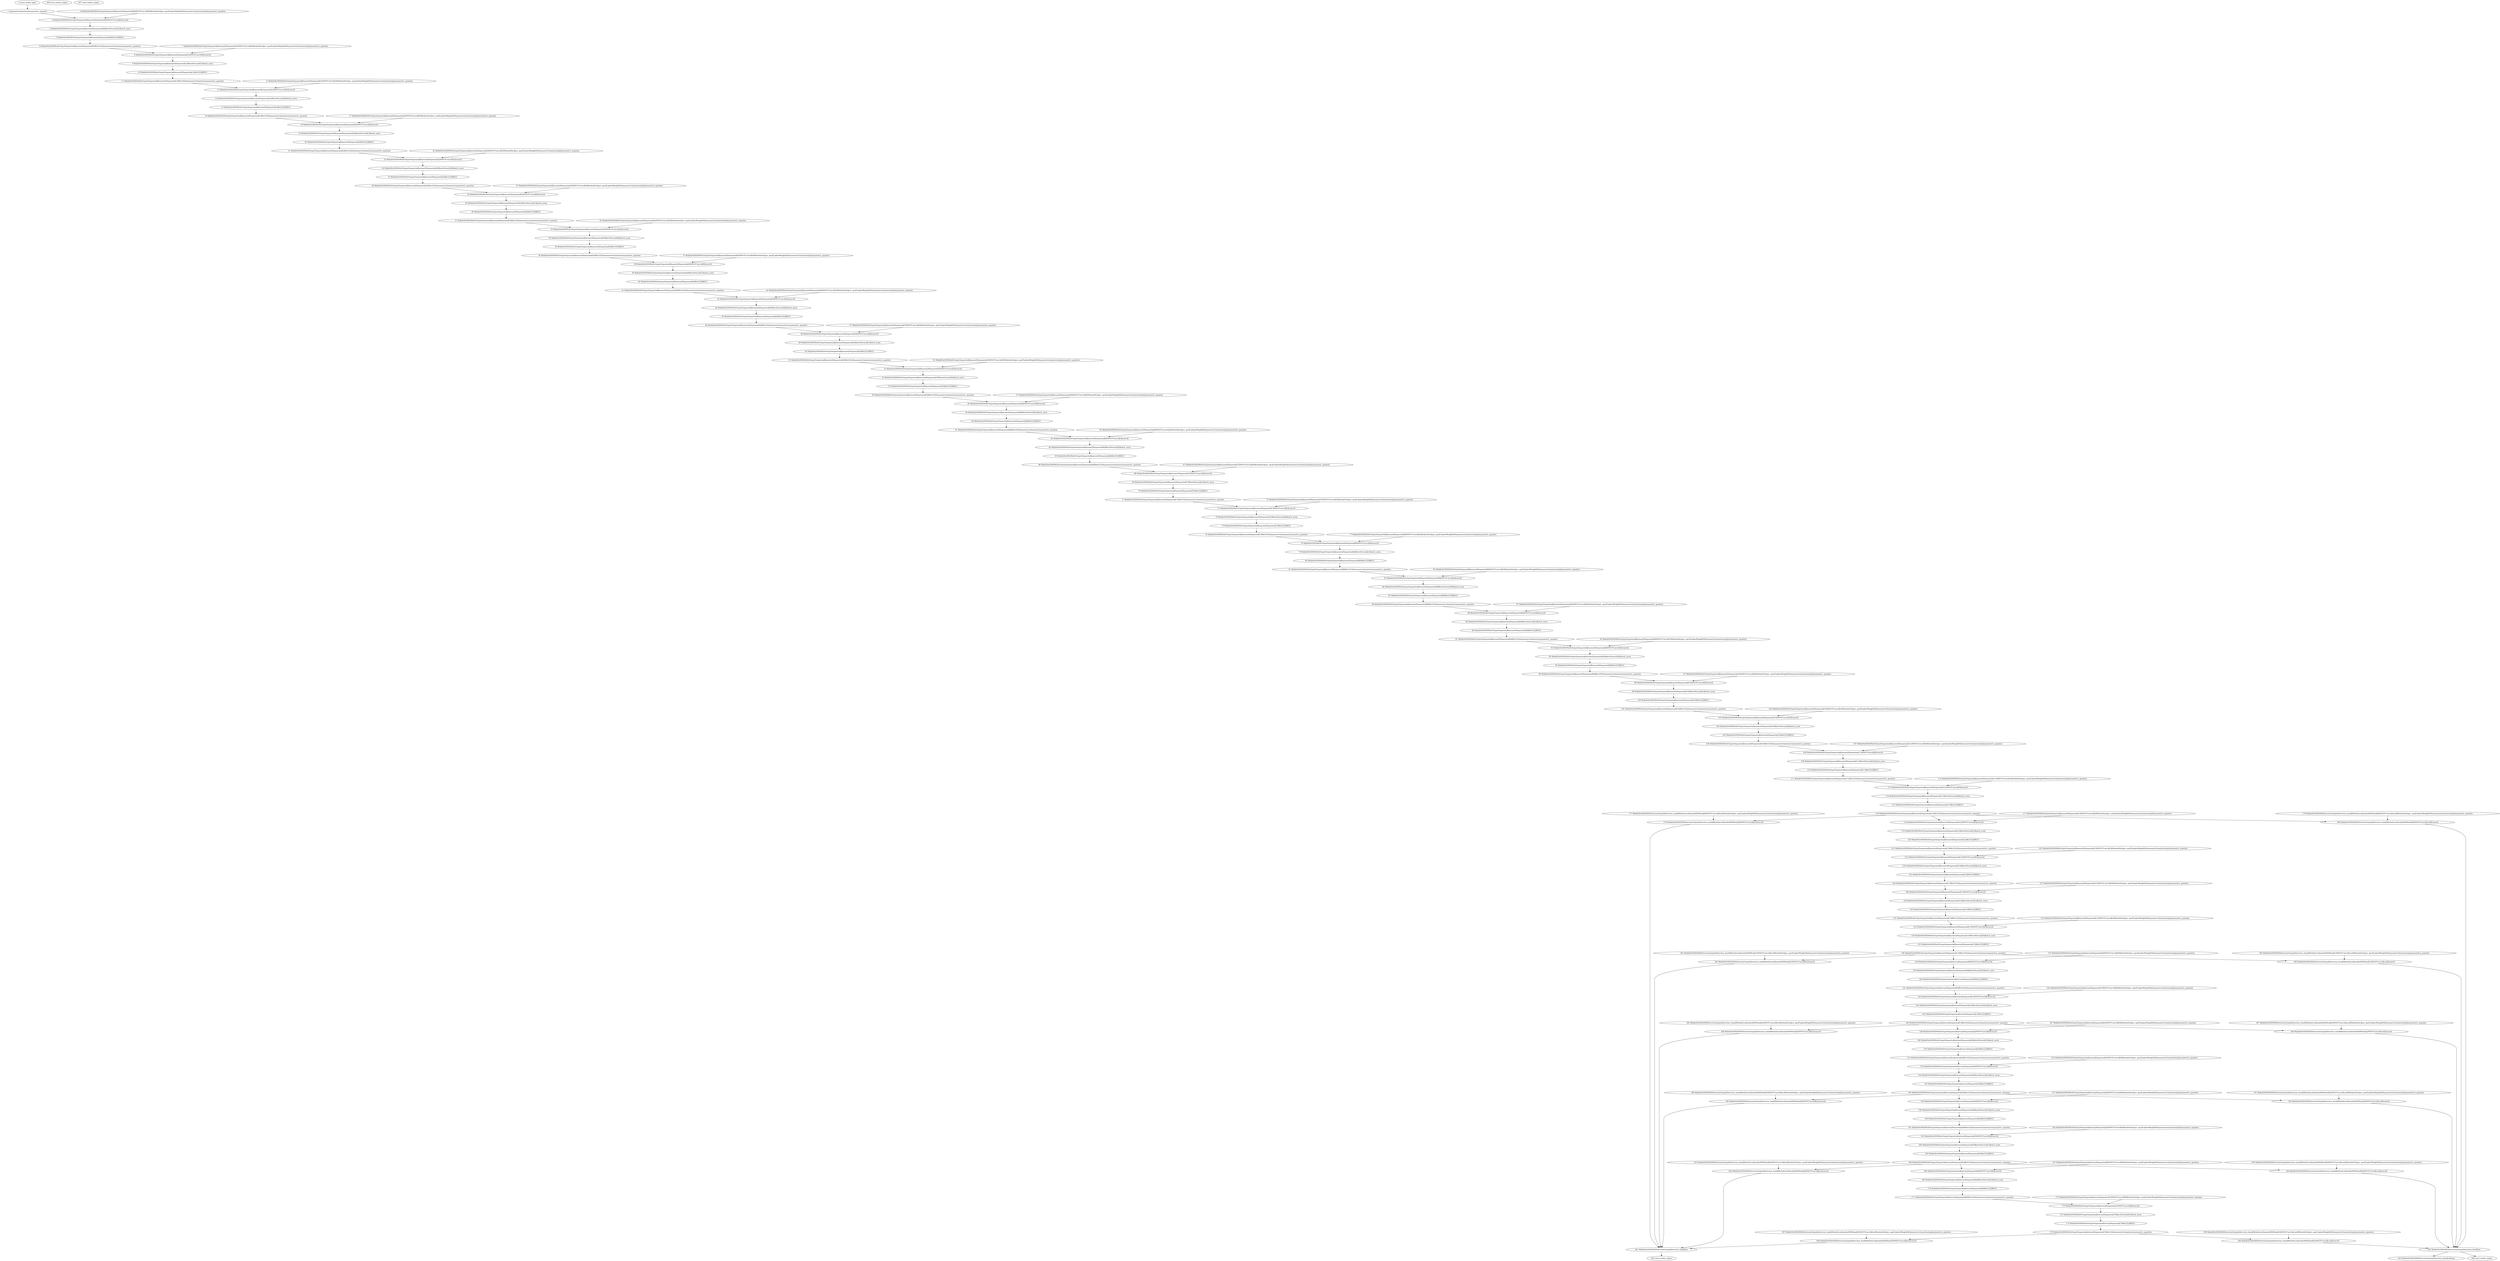 strict digraph  {
"0 /nncf_model_input" [id=0, scope="", type=nncf_model_input];
"1 AsymmetricQuantizer/asymmetric_quantize" [id=1, scope=AsymmetricQuantizer, type=asymmetric_quantize];
"2 MobileNetSSD/MultiOutputSequential[basenet]/Sequential[0]/NNCFConv2d[0]/ModuleDict[pre_ops]/UpdateWeight[0]/AsymmetricQuantizer[op]/asymmetric_quantize" [id=2, scope="MobileNetSSD/MultiOutputSequential[basenet]/Sequential[0]/NNCFConv2d[0]/ModuleDict[pre_ops]/UpdateWeight[0]/AsymmetricQuantizer[op]", type=asymmetric_quantize];
"3 MobileNetSSD/MultiOutputSequential[basenet]/Sequential[0]/NNCFConv2d[0]/conv2d" [id=3, scope="MobileNetSSD/MultiOutputSequential[basenet]/Sequential[0]/NNCFConv2d[0]", type=conv2d];
"4 MobileNetSSD/MultiOutputSequential[basenet]/Sequential[0]/BatchNorm2d[1]/batch_norm" [id=4, scope="MobileNetSSD/MultiOutputSequential[basenet]/Sequential[0]/BatchNorm2d[1]", type=batch_norm];
"5 MobileNetSSD/MultiOutputSequential[basenet]/Sequential[0]/ReLU[2]/RELU" [id=5, scope="MobileNetSSD/MultiOutputSequential[basenet]/Sequential[0]/ReLU[2]", type=RELU];
"6 MobileNetSSD/MultiOutputSequential[basenet]/Sequential[0]/ReLU[2]/AsymmetricQuantizer/asymmetric_quantize" [id=6, scope="MobileNetSSD/MultiOutputSequential[basenet]/Sequential[0]/ReLU[2]/AsymmetricQuantizer", type=asymmetric_quantize];
"7 MobileNetSSD/MultiOutputSequential[basenet]/Sequential[1]/NNCFConv2d[0]/ModuleDict[pre_ops]/UpdateWeight[0]/AsymmetricQuantizer[op]/asymmetric_quantize" [id=7, scope="MobileNetSSD/MultiOutputSequential[basenet]/Sequential[1]/NNCFConv2d[0]/ModuleDict[pre_ops]/UpdateWeight[0]/AsymmetricQuantizer[op]", type=asymmetric_quantize];
"8 MobileNetSSD/MultiOutputSequential[basenet]/Sequential[1]/NNCFConv2d[0]/conv2d" [id=8, scope="MobileNetSSD/MultiOutputSequential[basenet]/Sequential[1]/NNCFConv2d[0]", type=conv2d];
"9 MobileNetSSD/MultiOutputSequential[basenet]/Sequential[1]/BatchNorm2d[1]/batch_norm" [id=9, scope="MobileNetSSD/MultiOutputSequential[basenet]/Sequential[1]/BatchNorm2d[1]", type=batch_norm];
"10 MobileNetSSD/MultiOutputSequential[basenet]/Sequential[1]/ReLU[2]/RELU" [id=10, scope="MobileNetSSD/MultiOutputSequential[basenet]/Sequential[1]/ReLU[2]", type=RELU];
"11 MobileNetSSD/MultiOutputSequential[basenet]/Sequential[1]/ReLU[2]/AsymmetricQuantizer/asymmetric_quantize" [id=11, scope="MobileNetSSD/MultiOutputSequential[basenet]/Sequential[1]/ReLU[2]/AsymmetricQuantizer", type=asymmetric_quantize];
"12 MobileNetSSD/MultiOutputSequential[basenet]/Sequential[1]/NNCFConv2d[3]/ModuleDict[pre_ops]/UpdateWeight[0]/AsymmetricQuantizer[op]/asymmetric_quantize" [id=12, scope="MobileNetSSD/MultiOutputSequential[basenet]/Sequential[1]/NNCFConv2d[3]/ModuleDict[pre_ops]/UpdateWeight[0]/AsymmetricQuantizer[op]", type=asymmetric_quantize];
"13 MobileNetSSD/MultiOutputSequential[basenet]/Sequential[1]/NNCFConv2d[3]/conv2d" [id=13, scope="MobileNetSSD/MultiOutputSequential[basenet]/Sequential[1]/NNCFConv2d[3]", type=conv2d];
"14 MobileNetSSD/MultiOutputSequential[basenet]/Sequential[1]/BatchNorm2d[4]/batch_norm" [id=14, scope="MobileNetSSD/MultiOutputSequential[basenet]/Sequential[1]/BatchNorm2d[4]", type=batch_norm];
"15 MobileNetSSD/MultiOutputSequential[basenet]/Sequential[1]/ReLU[5]/RELU" [id=15, scope="MobileNetSSD/MultiOutputSequential[basenet]/Sequential[1]/ReLU[5]", type=RELU];
"16 MobileNetSSD/MultiOutputSequential[basenet]/Sequential[1]/ReLU[5]/AsymmetricQuantizer/asymmetric_quantize" [id=16, scope="MobileNetSSD/MultiOutputSequential[basenet]/Sequential[1]/ReLU[5]/AsymmetricQuantizer", type=asymmetric_quantize];
"17 MobileNetSSD/MultiOutputSequential[basenet]/Sequential[2]/NNCFConv2d[0]/ModuleDict[pre_ops]/UpdateWeight[0]/AsymmetricQuantizer[op]/asymmetric_quantize" [id=17, scope="MobileNetSSD/MultiOutputSequential[basenet]/Sequential[2]/NNCFConv2d[0]/ModuleDict[pre_ops]/UpdateWeight[0]/AsymmetricQuantizer[op]", type=asymmetric_quantize];
"18 MobileNetSSD/MultiOutputSequential[basenet]/Sequential[2]/NNCFConv2d[0]/conv2d" [id=18, scope="MobileNetSSD/MultiOutputSequential[basenet]/Sequential[2]/NNCFConv2d[0]", type=conv2d];
"19 MobileNetSSD/MultiOutputSequential[basenet]/Sequential[2]/BatchNorm2d[1]/batch_norm" [id=19, scope="MobileNetSSD/MultiOutputSequential[basenet]/Sequential[2]/BatchNorm2d[1]", type=batch_norm];
"20 MobileNetSSD/MultiOutputSequential[basenet]/Sequential[2]/ReLU[2]/RELU" [id=20, scope="MobileNetSSD/MultiOutputSequential[basenet]/Sequential[2]/ReLU[2]", type=RELU];
"21 MobileNetSSD/MultiOutputSequential[basenet]/Sequential[2]/ReLU[2]/AsymmetricQuantizer/asymmetric_quantize" [id=21, scope="MobileNetSSD/MultiOutputSequential[basenet]/Sequential[2]/ReLU[2]/AsymmetricQuantizer", type=asymmetric_quantize];
"22 MobileNetSSD/MultiOutputSequential[basenet]/Sequential[2]/NNCFConv2d[3]/ModuleDict[pre_ops]/UpdateWeight[0]/AsymmetricQuantizer[op]/asymmetric_quantize" [id=22, scope="MobileNetSSD/MultiOutputSequential[basenet]/Sequential[2]/NNCFConv2d[3]/ModuleDict[pre_ops]/UpdateWeight[0]/AsymmetricQuantizer[op]", type=asymmetric_quantize];
"23 MobileNetSSD/MultiOutputSequential[basenet]/Sequential[2]/NNCFConv2d[3]/conv2d" [id=23, scope="MobileNetSSD/MultiOutputSequential[basenet]/Sequential[2]/NNCFConv2d[3]", type=conv2d];
"24 MobileNetSSD/MultiOutputSequential[basenet]/Sequential[2]/BatchNorm2d[4]/batch_norm" [id=24, scope="MobileNetSSD/MultiOutputSequential[basenet]/Sequential[2]/BatchNorm2d[4]", type=batch_norm];
"25 MobileNetSSD/MultiOutputSequential[basenet]/Sequential[2]/ReLU[5]/RELU" [id=25, scope="MobileNetSSD/MultiOutputSequential[basenet]/Sequential[2]/ReLU[5]", type=RELU];
"26 MobileNetSSD/MultiOutputSequential[basenet]/Sequential[2]/ReLU[5]/AsymmetricQuantizer/asymmetric_quantize" [id=26, scope="MobileNetSSD/MultiOutputSequential[basenet]/Sequential[2]/ReLU[5]/AsymmetricQuantizer", type=asymmetric_quantize];
"27 MobileNetSSD/MultiOutputSequential[basenet]/Sequential[3]/NNCFConv2d[0]/ModuleDict[pre_ops]/UpdateWeight[0]/AsymmetricQuantizer[op]/asymmetric_quantize" [id=27, scope="MobileNetSSD/MultiOutputSequential[basenet]/Sequential[3]/NNCFConv2d[0]/ModuleDict[pre_ops]/UpdateWeight[0]/AsymmetricQuantizer[op]", type=asymmetric_quantize];
"28 MobileNetSSD/MultiOutputSequential[basenet]/Sequential[3]/NNCFConv2d[0]/conv2d" [id=28, scope="MobileNetSSD/MultiOutputSequential[basenet]/Sequential[3]/NNCFConv2d[0]", type=conv2d];
"29 MobileNetSSD/MultiOutputSequential[basenet]/Sequential[3]/BatchNorm2d[1]/batch_norm" [id=29, scope="MobileNetSSD/MultiOutputSequential[basenet]/Sequential[3]/BatchNorm2d[1]", type=batch_norm];
"30 MobileNetSSD/MultiOutputSequential[basenet]/Sequential[3]/ReLU[2]/RELU" [id=30, scope="MobileNetSSD/MultiOutputSequential[basenet]/Sequential[3]/ReLU[2]", type=RELU];
"31 MobileNetSSD/MultiOutputSequential[basenet]/Sequential[3]/ReLU[2]/AsymmetricQuantizer/asymmetric_quantize" [id=31, scope="MobileNetSSD/MultiOutputSequential[basenet]/Sequential[3]/ReLU[2]/AsymmetricQuantizer", type=asymmetric_quantize];
"32 MobileNetSSD/MultiOutputSequential[basenet]/Sequential[3]/NNCFConv2d[3]/ModuleDict[pre_ops]/UpdateWeight[0]/AsymmetricQuantizer[op]/asymmetric_quantize" [id=32, scope="MobileNetSSD/MultiOutputSequential[basenet]/Sequential[3]/NNCFConv2d[3]/ModuleDict[pre_ops]/UpdateWeight[0]/AsymmetricQuantizer[op]", type=asymmetric_quantize];
"33 MobileNetSSD/MultiOutputSequential[basenet]/Sequential[3]/NNCFConv2d[3]/conv2d" [id=33, scope="MobileNetSSD/MultiOutputSequential[basenet]/Sequential[3]/NNCFConv2d[3]", type=conv2d];
"34 MobileNetSSD/MultiOutputSequential[basenet]/Sequential[3]/BatchNorm2d[4]/batch_norm" [id=34, scope="MobileNetSSD/MultiOutputSequential[basenet]/Sequential[3]/BatchNorm2d[4]", type=batch_norm];
"35 MobileNetSSD/MultiOutputSequential[basenet]/Sequential[3]/ReLU[5]/RELU" [id=35, scope="MobileNetSSD/MultiOutputSequential[basenet]/Sequential[3]/ReLU[5]", type=RELU];
"36 MobileNetSSD/MultiOutputSequential[basenet]/Sequential[3]/ReLU[5]/AsymmetricQuantizer/asymmetric_quantize" [id=36, scope="MobileNetSSD/MultiOutputSequential[basenet]/Sequential[3]/ReLU[5]/AsymmetricQuantizer", type=asymmetric_quantize];
"37 MobileNetSSD/MultiOutputSequential[basenet]/Sequential[4]/NNCFConv2d[0]/ModuleDict[pre_ops]/UpdateWeight[0]/AsymmetricQuantizer[op]/asymmetric_quantize" [id=37, scope="MobileNetSSD/MultiOutputSequential[basenet]/Sequential[4]/NNCFConv2d[0]/ModuleDict[pre_ops]/UpdateWeight[0]/AsymmetricQuantizer[op]", type=asymmetric_quantize];
"38 MobileNetSSD/MultiOutputSequential[basenet]/Sequential[4]/NNCFConv2d[0]/conv2d" [id=38, scope="MobileNetSSD/MultiOutputSequential[basenet]/Sequential[4]/NNCFConv2d[0]", type=conv2d];
"39 MobileNetSSD/MultiOutputSequential[basenet]/Sequential[4]/BatchNorm2d[1]/batch_norm" [id=39, scope="MobileNetSSD/MultiOutputSequential[basenet]/Sequential[4]/BatchNorm2d[1]", type=batch_norm];
"40 MobileNetSSD/MultiOutputSequential[basenet]/Sequential[4]/ReLU[2]/RELU" [id=40, scope="MobileNetSSD/MultiOutputSequential[basenet]/Sequential[4]/ReLU[2]", type=RELU];
"41 MobileNetSSD/MultiOutputSequential[basenet]/Sequential[4]/ReLU[2]/AsymmetricQuantizer/asymmetric_quantize" [id=41, scope="MobileNetSSD/MultiOutputSequential[basenet]/Sequential[4]/ReLU[2]/AsymmetricQuantizer", type=asymmetric_quantize];
"42 MobileNetSSD/MultiOutputSequential[basenet]/Sequential[4]/NNCFConv2d[3]/ModuleDict[pre_ops]/UpdateWeight[0]/AsymmetricQuantizer[op]/asymmetric_quantize" [id=42, scope="MobileNetSSD/MultiOutputSequential[basenet]/Sequential[4]/NNCFConv2d[3]/ModuleDict[pre_ops]/UpdateWeight[0]/AsymmetricQuantizer[op]", type=asymmetric_quantize];
"43 MobileNetSSD/MultiOutputSequential[basenet]/Sequential[4]/NNCFConv2d[3]/conv2d" [id=43, scope="MobileNetSSD/MultiOutputSequential[basenet]/Sequential[4]/NNCFConv2d[3]", type=conv2d];
"44 MobileNetSSD/MultiOutputSequential[basenet]/Sequential[4]/BatchNorm2d[4]/batch_norm" [id=44, scope="MobileNetSSD/MultiOutputSequential[basenet]/Sequential[4]/BatchNorm2d[4]", type=batch_norm];
"45 MobileNetSSD/MultiOutputSequential[basenet]/Sequential[4]/ReLU[5]/RELU" [id=45, scope="MobileNetSSD/MultiOutputSequential[basenet]/Sequential[4]/ReLU[5]", type=RELU];
"46 MobileNetSSD/MultiOutputSequential[basenet]/Sequential[4]/ReLU[5]/AsymmetricQuantizer/asymmetric_quantize" [id=46, scope="MobileNetSSD/MultiOutputSequential[basenet]/Sequential[4]/ReLU[5]/AsymmetricQuantizer", type=asymmetric_quantize];
"47 MobileNetSSD/MultiOutputSequential[basenet]/Sequential[5]/NNCFConv2d[0]/ModuleDict[pre_ops]/UpdateWeight[0]/AsymmetricQuantizer[op]/asymmetric_quantize" [id=47, scope="MobileNetSSD/MultiOutputSequential[basenet]/Sequential[5]/NNCFConv2d[0]/ModuleDict[pre_ops]/UpdateWeight[0]/AsymmetricQuantizer[op]", type=asymmetric_quantize];
"48 MobileNetSSD/MultiOutputSequential[basenet]/Sequential[5]/NNCFConv2d[0]/conv2d" [id=48, scope="MobileNetSSD/MultiOutputSequential[basenet]/Sequential[5]/NNCFConv2d[0]", type=conv2d];
"49 MobileNetSSD/MultiOutputSequential[basenet]/Sequential[5]/BatchNorm2d[1]/batch_norm" [id=49, scope="MobileNetSSD/MultiOutputSequential[basenet]/Sequential[5]/BatchNorm2d[1]", type=batch_norm];
"50 MobileNetSSD/MultiOutputSequential[basenet]/Sequential[5]/ReLU[2]/RELU" [id=50, scope="MobileNetSSD/MultiOutputSequential[basenet]/Sequential[5]/ReLU[2]", type=RELU];
"51 MobileNetSSD/MultiOutputSequential[basenet]/Sequential[5]/ReLU[2]/AsymmetricQuantizer/asymmetric_quantize" [id=51, scope="MobileNetSSD/MultiOutputSequential[basenet]/Sequential[5]/ReLU[2]/AsymmetricQuantizer", type=asymmetric_quantize];
"52 MobileNetSSD/MultiOutputSequential[basenet]/Sequential[5]/NNCFConv2d[3]/ModuleDict[pre_ops]/UpdateWeight[0]/AsymmetricQuantizer[op]/asymmetric_quantize" [id=52, scope="MobileNetSSD/MultiOutputSequential[basenet]/Sequential[5]/NNCFConv2d[3]/ModuleDict[pre_ops]/UpdateWeight[0]/AsymmetricQuantizer[op]", type=asymmetric_quantize];
"53 MobileNetSSD/MultiOutputSequential[basenet]/Sequential[5]/NNCFConv2d[3]/conv2d" [id=53, scope="MobileNetSSD/MultiOutputSequential[basenet]/Sequential[5]/NNCFConv2d[3]", type=conv2d];
"54 MobileNetSSD/MultiOutputSequential[basenet]/Sequential[5]/BatchNorm2d[4]/batch_norm" [id=54, scope="MobileNetSSD/MultiOutputSequential[basenet]/Sequential[5]/BatchNorm2d[4]", type=batch_norm];
"55 MobileNetSSD/MultiOutputSequential[basenet]/Sequential[5]/ReLU[5]/RELU" [id=55, scope="MobileNetSSD/MultiOutputSequential[basenet]/Sequential[5]/ReLU[5]", type=RELU];
"56 MobileNetSSD/MultiOutputSequential[basenet]/Sequential[5]/ReLU[5]/AsymmetricQuantizer/asymmetric_quantize" [id=56, scope="MobileNetSSD/MultiOutputSequential[basenet]/Sequential[5]/ReLU[5]/AsymmetricQuantizer", type=asymmetric_quantize];
"57 MobileNetSSD/MultiOutputSequential[basenet]/Sequential[6]/NNCFConv2d[0]/ModuleDict[pre_ops]/UpdateWeight[0]/AsymmetricQuantizer[op]/asymmetric_quantize" [id=57, scope="MobileNetSSD/MultiOutputSequential[basenet]/Sequential[6]/NNCFConv2d[0]/ModuleDict[pre_ops]/UpdateWeight[0]/AsymmetricQuantizer[op]", type=asymmetric_quantize];
"58 MobileNetSSD/MultiOutputSequential[basenet]/Sequential[6]/NNCFConv2d[0]/conv2d" [id=58, scope="MobileNetSSD/MultiOutputSequential[basenet]/Sequential[6]/NNCFConv2d[0]", type=conv2d];
"59 MobileNetSSD/MultiOutputSequential[basenet]/Sequential[6]/BatchNorm2d[1]/batch_norm" [id=59, scope="MobileNetSSD/MultiOutputSequential[basenet]/Sequential[6]/BatchNorm2d[1]", type=batch_norm];
"60 MobileNetSSD/MultiOutputSequential[basenet]/Sequential[6]/ReLU[2]/RELU" [id=60, scope="MobileNetSSD/MultiOutputSequential[basenet]/Sequential[6]/ReLU[2]", type=RELU];
"61 MobileNetSSD/MultiOutputSequential[basenet]/Sequential[6]/ReLU[2]/AsymmetricQuantizer/asymmetric_quantize" [id=61, scope="MobileNetSSD/MultiOutputSequential[basenet]/Sequential[6]/ReLU[2]/AsymmetricQuantizer", type=asymmetric_quantize];
"62 MobileNetSSD/MultiOutputSequential[basenet]/Sequential[6]/NNCFConv2d[3]/ModuleDict[pre_ops]/UpdateWeight[0]/AsymmetricQuantizer[op]/asymmetric_quantize" [id=62, scope="MobileNetSSD/MultiOutputSequential[basenet]/Sequential[6]/NNCFConv2d[3]/ModuleDict[pre_ops]/UpdateWeight[0]/AsymmetricQuantizer[op]", type=asymmetric_quantize];
"63 MobileNetSSD/MultiOutputSequential[basenet]/Sequential[6]/NNCFConv2d[3]/conv2d" [id=63, scope="MobileNetSSD/MultiOutputSequential[basenet]/Sequential[6]/NNCFConv2d[3]", type=conv2d];
"64 MobileNetSSD/MultiOutputSequential[basenet]/Sequential[6]/BatchNorm2d[4]/batch_norm" [id=64, scope="MobileNetSSD/MultiOutputSequential[basenet]/Sequential[6]/BatchNorm2d[4]", type=batch_norm];
"65 MobileNetSSD/MultiOutputSequential[basenet]/Sequential[6]/ReLU[5]/RELU" [id=65, scope="MobileNetSSD/MultiOutputSequential[basenet]/Sequential[6]/ReLU[5]", type=RELU];
"66 MobileNetSSD/MultiOutputSequential[basenet]/Sequential[6]/ReLU[5]/AsymmetricQuantizer/asymmetric_quantize" [id=66, scope="MobileNetSSD/MultiOutputSequential[basenet]/Sequential[6]/ReLU[5]/AsymmetricQuantizer", type=asymmetric_quantize];
"67 MobileNetSSD/MultiOutputSequential[basenet]/Sequential[7]/NNCFConv2d[0]/ModuleDict[pre_ops]/UpdateWeight[0]/AsymmetricQuantizer[op]/asymmetric_quantize" [id=67, scope="MobileNetSSD/MultiOutputSequential[basenet]/Sequential[7]/NNCFConv2d[0]/ModuleDict[pre_ops]/UpdateWeight[0]/AsymmetricQuantizer[op]", type=asymmetric_quantize];
"68 MobileNetSSD/MultiOutputSequential[basenet]/Sequential[7]/NNCFConv2d[0]/conv2d" [id=68, scope="MobileNetSSD/MultiOutputSequential[basenet]/Sequential[7]/NNCFConv2d[0]", type=conv2d];
"69 MobileNetSSD/MultiOutputSequential[basenet]/Sequential[7]/BatchNorm2d[1]/batch_norm" [id=69, scope="MobileNetSSD/MultiOutputSequential[basenet]/Sequential[7]/BatchNorm2d[1]", type=batch_norm];
"70 MobileNetSSD/MultiOutputSequential[basenet]/Sequential[7]/ReLU[2]/RELU" [id=70, scope="MobileNetSSD/MultiOutputSequential[basenet]/Sequential[7]/ReLU[2]", type=RELU];
"71 MobileNetSSD/MultiOutputSequential[basenet]/Sequential[7]/ReLU[2]/AsymmetricQuantizer/asymmetric_quantize" [id=71, scope="MobileNetSSD/MultiOutputSequential[basenet]/Sequential[7]/ReLU[2]/AsymmetricQuantizer", type=asymmetric_quantize];
"72 MobileNetSSD/MultiOutputSequential[basenet]/Sequential[7]/NNCFConv2d[3]/ModuleDict[pre_ops]/UpdateWeight[0]/AsymmetricQuantizer[op]/asymmetric_quantize" [id=72, scope="MobileNetSSD/MultiOutputSequential[basenet]/Sequential[7]/NNCFConv2d[3]/ModuleDict[pre_ops]/UpdateWeight[0]/AsymmetricQuantizer[op]", type=asymmetric_quantize];
"73 MobileNetSSD/MultiOutputSequential[basenet]/Sequential[7]/NNCFConv2d[3]/conv2d" [id=73, scope="MobileNetSSD/MultiOutputSequential[basenet]/Sequential[7]/NNCFConv2d[3]", type=conv2d];
"74 MobileNetSSD/MultiOutputSequential[basenet]/Sequential[7]/BatchNorm2d[4]/batch_norm" [id=74, scope="MobileNetSSD/MultiOutputSequential[basenet]/Sequential[7]/BatchNorm2d[4]", type=batch_norm];
"75 MobileNetSSD/MultiOutputSequential[basenet]/Sequential[7]/ReLU[5]/RELU" [id=75, scope="MobileNetSSD/MultiOutputSequential[basenet]/Sequential[7]/ReLU[5]", type=RELU];
"76 MobileNetSSD/MultiOutputSequential[basenet]/Sequential[7]/ReLU[5]/AsymmetricQuantizer/asymmetric_quantize" [id=76, scope="MobileNetSSD/MultiOutputSequential[basenet]/Sequential[7]/ReLU[5]/AsymmetricQuantizer", type=asymmetric_quantize];
"77 MobileNetSSD/MultiOutputSequential[basenet]/Sequential[8]/NNCFConv2d[0]/ModuleDict[pre_ops]/UpdateWeight[0]/AsymmetricQuantizer[op]/asymmetric_quantize" [id=77, scope="MobileNetSSD/MultiOutputSequential[basenet]/Sequential[8]/NNCFConv2d[0]/ModuleDict[pre_ops]/UpdateWeight[0]/AsymmetricQuantizer[op]", type=asymmetric_quantize];
"78 MobileNetSSD/MultiOutputSequential[basenet]/Sequential[8]/NNCFConv2d[0]/conv2d" [id=78, scope="MobileNetSSD/MultiOutputSequential[basenet]/Sequential[8]/NNCFConv2d[0]", type=conv2d];
"79 MobileNetSSD/MultiOutputSequential[basenet]/Sequential[8]/BatchNorm2d[1]/batch_norm" [id=79, scope="MobileNetSSD/MultiOutputSequential[basenet]/Sequential[8]/BatchNorm2d[1]", type=batch_norm];
"80 MobileNetSSD/MultiOutputSequential[basenet]/Sequential[8]/ReLU[2]/RELU" [id=80, scope="MobileNetSSD/MultiOutputSequential[basenet]/Sequential[8]/ReLU[2]", type=RELU];
"81 MobileNetSSD/MultiOutputSequential[basenet]/Sequential[8]/ReLU[2]/AsymmetricQuantizer/asymmetric_quantize" [id=81, scope="MobileNetSSD/MultiOutputSequential[basenet]/Sequential[8]/ReLU[2]/AsymmetricQuantizer", type=asymmetric_quantize];
"82 MobileNetSSD/MultiOutputSequential[basenet]/Sequential[8]/NNCFConv2d[3]/ModuleDict[pre_ops]/UpdateWeight[0]/AsymmetricQuantizer[op]/asymmetric_quantize" [id=82, scope="MobileNetSSD/MultiOutputSequential[basenet]/Sequential[8]/NNCFConv2d[3]/ModuleDict[pre_ops]/UpdateWeight[0]/AsymmetricQuantizer[op]", type=asymmetric_quantize];
"83 MobileNetSSD/MultiOutputSequential[basenet]/Sequential[8]/NNCFConv2d[3]/conv2d" [id=83, scope="MobileNetSSD/MultiOutputSequential[basenet]/Sequential[8]/NNCFConv2d[3]", type=conv2d];
"84 MobileNetSSD/MultiOutputSequential[basenet]/Sequential[8]/BatchNorm2d[4]/batch_norm" [id=84, scope="MobileNetSSD/MultiOutputSequential[basenet]/Sequential[8]/BatchNorm2d[4]", type=batch_norm];
"85 MobileNetSSD/MultiOutputSequential[basenet]/Sequential[8]/ReLU[5]/RELU" [id=85, scope="MobileNetSSD/MultiOutputSequential[basenet]/Sequential[8]/ReLU[5]", type=RELU];
"86 MobileNetSSD/MultiOutputSequential[basenet]/Sequential[8]/ReLU[5]/AsymmetricQuantizer/asymmetric_quantize" [id=86, scope="MobileNetSSD/MultiOutputSequential[basenet]/Sequential[8]/ReLU[5]/AsymmetricQuantizer", type=asymmetric_quantize];
"87 MobileNetSSD/MultiOutputSequential[basenet]/Sequential[9]/NNCFConv2d[0]/ModuleDict[pre_ops]/UpdateWeight[0]/AsymmetricQuantizer[op]/asymmetric_quantize" [id=87, scope="MobileNetSSD/MultiOutputSequential[basenet]/Sequential[9]/NNCFConv2d[0]/ModuleDict[pre_ops]/UpdateWeight[0]/AsymmetricQuantizer[op]", type=asymmetric_quantize];
"88 MobileNetSSD/MultiOutputSequential[basenet]/Sequential[9]/NNCFConv2d[0]/conv2d" [id=88, scope="MobileNetSSD/MultiOutputSequential[basenet]/Sequential[9]/NNCFConv2d[0]", type=conv2d];
"89 MobileNetSSD/MultiOutputSequential[basenet]/Sequential[9]/BatchNorm2d[1]/batch_norm" [id=89, scope="MobileNetSSD/MultiOutputSequential[basenet]/Sequential[9]/BatchNorm2d[1]", type=batch_norm];
"90 MobileNetSSD/MultiOutputSequential[basenet]/Sequential[9]/ReLU[2]/RELU" [id=90, scope="MobileNetSSD/MultiOutputSequential[basenet]/Sequential[9]/ReLU[2]", type=RELU];
"91 MobileNetSSD/MultiOutputSequential[basenet]/Sequential[9]/ReLU[2]/AsymmetricQuantizer/asymmetric_quantize" [id=91, scope="MobileNetSSD/MultiOutputSequential[basenet]/Sequential[9]/ReLU[2]/AsymmetricQuantizer", type=asymmetric_quantize];
"92 MobileNetSSD/MultiOutputSequential[basenet]/Sequential[9]/NNCFConv2d[3]/ModuleDict[pre_ops]/UpdateWeight[0]/AsymmetricQuantizer[op]/asymmetric_quantize" [id=92, scope="MobileNetSSD/MultiOutputSequential[basenet]/Sequential[9]/NNCFConv2d[3]/ModuleDict[pre_ops]/UpdateWeight[0]/AsymmetricQuantizer[op]", type=asymmetric_quantize];
"93 MobileNetSSD/MultiOutputSequential[basenet]/Sequential[9]/NNCFConv2d[3]/conv2d" [id=93, scope="MobileNetSSD/MultiOutputSequential[basenet]/Sequential[9]/NNCFConv2d[3]", type=conv2d];
"94 MobileNetSSD/MultiOutputSequential[basenet]/Sequential[9]/BatchNorm2d[4]/batch_norm" [id=94, scope="MobileNetSSD/MultiOutputSequential[basenet]/Sequential[9]/BatchNorm2d[4]", type=batch_norm];
"95 MobileNetSSD/MultiOutputSequential[basenet]/Sequential[9]/ReLU[5]/RELU" [id=95, scope="MobileNetSSD/MultiOutputSequential[basenet]/Sequential[9]/ReLU[5]", type=RELU];
"96 MobileNetSSD/MultiOutputSequential[basenet]/Sequential[9]/ReLU[5]/AsymmetricQuantizer/asymmetric_quantize" [id=96, scope="MobileNetSSD/MultiOutputSequential[basenet]/Sequential[9]/ReLU[5]/AsymmetricQuantizer", type=asymmetric_quantize];
"97 MobileNetSSD/MultiOutputSequential[basenet]/Sequential[10]/NNCFConv2d[0]/ModuleDict[pre_ops]/UpdateWeight[0]/AsymmetricQuantizer[op]/asymmetric_quantize" [id=97, scope="MobileNetSSD/MultiOutputSequential[basenet]/Sequential[10]/NNCFConv2d[0]/ModuleDict[pre_ops]/UpdateWeight[0]/AsymmetricQuantizer[op]", type=asymmetric_quantize];
"98 MobileNetSSD/MultiOutputSequential[basenet]/Sequential[10]/NNCFConv2d[0]/conv2d" [id=98, scope="MobileNetSSD/MultiOutputSequential[basenet]/Sequential[10]/NNCFConv2d[0]", type=conv2d];
"99 MobileNetSSD/MultiOutputSequential[basenet]/Sequential[10]/BatchNorm2d[1]/batch_norm" [id=99, scope="MobileNetSSD/MultiOutputSequential[basenet]/Sequential[10]/BatchNorm2d[1]", type=batch_norm];
"100 MobileNetSSD/MultiOutputSequential[basenet]/Sequential[10]/ReLU[2]/RELU" [id=100, scope="MobileNetSSD/MultiOutputSequential[basenet]/Sequential[10]/ReLU[2]", type=RELU];
"101 MobileNetSSD/MultiOutputSequential[basenet]/Sequential[10]/ReLU[2]/AsymmetricQuantizer/asymmetric_quantize" [id=101, scope="MobileNetSSD/MultiOutputSequential[basenet]/Sequential[10]/ReLU[2]/AsymmetricQuantizer", type=asymmetric_quantize];
"102 MobileNetSSD/MultiOutputSequential[basenet]/Sequential[10]/NNCFConv2d[3]/ModuleDict[pre_ops]/UpdateWeight[0]/AsymmetricQuantizer[op]/asymmetric_quantize" [id=102, scope="MobileNetSSD/MultiOutputSequential[basenet]/Sequential[10]/NNCFConv2d[3]/ModuleDict[pre_ops]/UpdateWeight[0]/AsymmetricQuantizer[op]", type=asymmetric_quantize];
"103 MobileNetSSD/MultiOutputSequential[basenet]/Sequential[10]/NNCFConv2d[3]/conv2d" [id=103, scope="MobileNetSSD/MultiOutputSequential[basenet]/Sequential[10]/NNCFConv2d[3]", type=conv2d];
"104 MobileNetSSD/MultiOutputSequential[basenet]/Sequential[10]/BatchNorm2d[4]/batch_norm" [id=104, scope="MobileNetSSD/MultiOutputSequential[basenet]/Sequential[10]/BatchNorm2d[4]", type=batch_norm];
"105 MobileNetSSD/MultiOutputSequential[basenet]/Sequential[10]/ReLU[5]/RELU" [id=105, scope="MobileNetSSD/MultiOutputSequential[basenet]/Sequential[10]/ReLU[5]", type=RELU];
"106 MobileNetSSD/MultiOutputSequential[basenet]/Sequential[10]/ReLU[5]/AsymmetricQuantizer/asymmetric_quantize" [id=106, scope="MobileNetSSD/MultiOutputSequential[basenet]/Sequential[10]/ReLU[5]/AsymmetricQuantizer", type=asymmetric_quantize];
"107 MobileNetSSD/MultiOutputSequential[basenet]/Sequential[11]/NNCFConv2d[0]/ModuleDict[pre_ops]/UpdateWeight[0]/AsymmetricQuantizer[op]/asymmetric_quantize" [id=107, scope="MobileNetSSD/MultiOutputSequential[basenet]/Sequential[11]/NNCFConv2d[0]/ModuleDict[pre_ops]/UpdateWeight[0]/AsymmetricQuantizer[op]", type=asymmetric_quantize];
"108 MobileNetSSD/MultiOutputSequential[basenet]/Sequential[11]/NNCFConv2d[0]/conv2d" [id=108, scope="MobileNetSSD/MultiOutputSequential[basenet]/Sequential[11]/NNCFConv2d[0]", type=conv2d];
"109 MobileNetSSD/MultiOutputSequential[basenet]/Sequential[11]/BatchNorm2d[1]/batch_norm" [id=109, scope="MobileNetSSD/MultiOutputSequential[basenet]/Sequential[11]/BatchNorm2d[1]", type=batch_norm];
"110 MobileNetSSD/MultiOutputSequential[basenet]/Sequential[11]/ReLU[2]/RELU" [id=110, scope="MobileNetSSD/MultiOutputSequential[basenet]/Sequential[11]/ReLU[2]", type=RELU];
"111 MobileNetSSD/MultiOutputSequential[basenet]/Sequential[11]/ReLU[2]/AsymmetricQuantizer/asymmetric_quantize" [id=111, scope="MobileNetSSD/MultiOutputSequential[basenet]/Sequential[11]/ReLU[2]/AsymmetricQuantizer", type=asymmetric_quantize];
"112 MobileNetSSD/MultiOutputSequential[basenet]/Sequential[11]/NNCFConv2d[3]/ModuleDict[pre_ops]/UpdateWeight[0]/AsymmetricQuantizer[op]/asymmetric_quantize" [id=112, scope="MobileNetSSD/MultiOutputSequential[basenet]/Sequential[11]/NNCFConv2d[3]/ModuleDict[pre_ops]/UpdateWeight[0]/AsymmetricQuantizer[op]", type=asymmetric_quantize];
"113 MobileNetSSD/MultiOutputSequential[basenet]/Sequential[11]/NNCFConv2d[3]/conv2d" [id=113, scope="MobileNetSSD/MultiOutputSequential[basenet]/Sequential[11]/NNCFConv2d[3]", type=conv2d];
"114 MobileNetSSD/MultiOutputSequential[basenet]/Sequential[11]/BatchNorm2d[4]/batch_norm" [id=114, scope="MobileNetSSD/MultiOutputSequential[basenet]/Sequential[11]/BatchNorm2d[4]", type=batch_norm];
"115 MobileNetSSD/MultiOutputSequential[basenet]/Sequential[11]/ReLU[5]/RELU" [id=115, scope="MobileNetSSD/MultiOutputSequential[basenet]/Sequential[11]/ReLU[5]", type=RELU];
"116 MobileNetSSD/MultiOutputSequential[basenet]/Sequential[11]/ReLU[5]/AsymmetricQuantizer/asymmetric_quantize" [id=116, scope="MobileNetSSD/MultiOutputSequential[basenet]/Sequential[11]/ReLU[5]/AsymmetricQuantizer", type=asymmetric_quantize];
"117 MobileNetSSD/MultiOutputSequential[basenet]/Sequential[12]/NNCFConv2d[0]/ModuleDict[pre_ops]/UpdateWeight[0]/AsymmetricQuantizer[op]/asymmetric_quantize" [id=117, scope="MobileNetSSD/MultiOutputSequential[basenet]/Sequential[12]/NNCFConv2d[0]/ModuleDict[pre_ops]/UpdateWeight[0]/AsymmetricQuantizer[op]", type=asymmetric_quantize];
"118 MobileNetSSD/MultiOutputSequential[basenet]/Sequential[12]/NNCFConv2d[0]/conv2d" [id=118, scope="MobileNetSSD/MultiOutputSequential[basenet]/Sequential[12]/NNCFConv2d[0]", type=conv2d];
"119 MobileNetSSD/MultiOutputSequential[basenet]/Sequential[12]/BatchNorm2d[1]/batch_norm" [id=119, scope="MobileNetSSD/MultiOutputSequential[basenet]/Sequential[12]/BatchNorm2d[1]", type=batch_norm];
"120 MobileNetSSD/MultiOutputSequential[basenet]/Sequential[12]/ReLU[2]/RELU" [id=120, scope="MobileNetSSD/MultiOutputSequential[basenet]/Sequential[12]/ReLU[2]", type=RELU];
"121 MobileNetSSD/MultiOutputSequential[basenet]/Sequential[12]/ReLU[2]/AsymmetricQuantizer/asymmetric_quantize" [id=121, scope="MobileNetSSD/MultiOutputSequential[basenet]/Sequential[12]/ReLU[2]/AsymmetricQuantizer", type=asymmetric_quantize];
"122 MobileNetSSD/MultiOutputSequential[basenet]/Sequential[12]/NNCFConv2d[3]/ModuleDict[pre_ops]/UpdateWeight[0]/AsymmetricQuantizer[op]/asymmetric_quantize" [id=122, scope="MobileNetSSD/MultiOutputSequential[basenet]/Sequential[12]/NNCFConv2d[3]/ModuleDict[pre_ops]/UpdateWeight[0]/AsymmetricQuantizer[op]", type=asymmetric_quantize];
"123 MobileNetSSD/MultiOutputSequential[basenet]/Sequential[12]/NNCFConv2d[3]/conv2d" [id=123, scope="MobileNetSSD/MultiOutputSequential[basenet]/Sequential[12]/NNCFConv2d[3]", type=conv2d];
"124 MobileNetSSD/MultiOutputSequential[basenet]/Sequential[12]/BatchNorm2d[4]/batch_norm" [id=124, scope="MobileNetSSD/MultiOutputSequential[basenet]/Sequential[12]/BatchNorm2d[4]", type=batch_norm];
"125 MobileNetSSD/MultiOutputSequential[basenet]/Sequential[12]/ReLU[5]/RELU" [id=125, scope="MobileNetSSD/MultiOutputSequential[basenet]/Sequential[12]/ReLU[5]", type=RELU];
"126 MobileNetSSD/MultiOutputSequential[basenet]/Sequential[12]/ReLU[5]/AsymmetricQuantizer/asymmetric_quantize" [id=126, scope="MobileNetSSD/MultiOutputSequential[basenet]/Sequential[12]/ReLU[5]/AsymmetricQuantizer", type=asymmetric_quantize];
"127 MobileNetSSD/MultiOutputSequential[basenet]/Sequential[13]/NNCFConv2d[0]/ModuleDict[pre_ops]/UpdateWeight[0]/AsymmetricQuantizer[op]/asymmetric_quantize" [id=127, scope="MobileNetSSD/MultiOutputSequential[basenet]/Sequential[13]/NNCFConv2d[0]/ModuleDict[pre_ops]/UpdateWeight[0]/AsymmetricQuantizer[op]", type=asymmetric_quantize];
"128 MobileNetSSD/MultiOutputSequential[basenet]/Sequential[13]/NNCFConv2d[0]/conv2d" [id=128, scope="MobileNetSSD/MultiOutputSequential[basenet]/Sequential[13]/NNCFConv2d[0]", type=conv2d];
"129 MobileNetSSD/MultiOutputSequential[basenet]/Sequential[13]/BatchNorm2d[1]/batch_norm" [id=129, scope="MobileNetSSD/MultiOutputSequential[basenet]/Sequential[13]/BatchNorm2d[1]", type=batch_norm];
"130 MobileNetSSD/MultiOutputSequential[basenet]/Sequential[13]/ReLU[2]/RELU" [id=130, scope="MobileNetSSD/MultiOutputSequential[basenet]/Sequential[13]/ReLU[2]", type=RELU];
"131 MobileNetSSD/MultiOutputSequential[basenet]/Sequential[13]/ReLU[2]/AsymmetricQuantizer/asymmetric_quantize" [id=131, scope="MobileNetSSD/MultiOutputSequential[basenet]/Sequential[13]/ReLU[2]/AsymmetricQuantizer", type=asymmetric_quantize];
"132 MobileNetSSD/MultiOutputSequential[basenet]/Sequential[13]/NNCFConv2d[3]/ModuleDict[pre_ops]/UpdateWeight[0]/AsymmetricQuantizer[op]/asymmetric_quantize" [id=132, scope="MobileNetSSD/MultiOutputSequential[basenet]/Sequential[13]/NNCFConv2d[3]/ModuleDict[pre_ops]/UpdateWeight[0]/AsymmetricQuantizer[op]", type=asymmetric_quantize];
"133 MobileNetSSD/MultiOutputSequential[basenet]/Sequential[13]/NNCFConv2d[3]/conv2d" [id=133, scope="MobileNetSSD/MultiOutputSequential[basenet]/Sequential[13]/NNCFConv2d[3]", type=conv2d];
"134 MobileNetSSD/MultiOutputSequential[basenet]/Sequential[13]/BatchNorm2d[4]/batch_norm" [id=134, scope="MobileNetSSD/MultiOutputSequential[basenet]/Sequential[13]/BatchNorm2d[4]", type=batch_norm];
"135 MobileNetSSD/MultiOutputSequential[basenet]/Sequential[13]/ReLU[5]/RELU" [id=135, scope="MobileNetSSD/MultiOutputSequential[basenet]/Sequential[13]/ReLU[5]", type=RELU];
"136 MobileNetSSD/MultiOutputSequential[basenet]/Sequential[13]/ReLU[5]/AsymmetricQuantizer/asymmetric_quantize" [id=136, scope="MobileNetSSD/MultiOutputSequential[basenet]/Sequential[13]/ReLU[5]/AsymmetricQuantizer", type=asymmetric_quantize];
"137 MobileNetSSD/MultiOutputSequential[extras]/Sequential[0]/NNCFConv2d[0]/ModuleDict[pre_ops]/UpdateWeight[0]/AsymmetricQuantizer[op]/asymmetric_quantize" [id=137, scope="MobileNetSSD/MultiOutputSequential[extras]/Sequential[0]/NNCFConv2d[0]/ModuleDict[pre_ops]/UpdateWeight[0]/AsymmetricQuantizer[op]", type=asymmetric_quantize];
"138 MobileNetSSD/MultiOutputSequential[extras]/Sequential[0]/NNCFConv2d[0]/conv2d" [id=138, scope="MobileNetSSD/MultiOutputSequential[extras]/Sequential[0]/NNCFConv2d[0]", type=conv2d];
"139 MobileNetSSD/MultiOutputSequential[extras]/Sequential[0]/BatchNorm2d[1]/batch_norm" [id=139, scope="MobileNetSSD/MultiOutputSequential[extras]/Sequential[0]/BatchNorm2d[1]", type=batch_norm];
"140 MobileNetSSD/MultiOutputSequential[extras]/Sequential[0]/ReLU[2]/RELU" [id=140, scope="MobileNetSSD/MultiOutputSequential[extras]/Sequential[0]/ReLU[2]", type=RELU];
"141 MobileNetSSD/MultiOutputSequential[extras]/Sequential[0]/ReLU[2]/AsymmetricQuantizer/asymmetric_quantize" [id=141, scope="MobileNetSSD/MultiOutputSequential[extras]/Sequential[0]/ReLU[2]/AsymmetricQuantizer", type=asymmetric_quantize];
"142 MobileNetSSD/MultiOutputSequential[extras]/Sequential[1]/NNCFConv2d[0]/ModuleDict[pre_ops]/UpdateWeight[0]/AsymmetricQuantizer[op]/asymmetric_quantize" [id=142, scope="MobileNetSSD/MultiOutputSequential[extras]/Sequential[1]/NNCFConv2d[0]/ModuleDict[pre_ops]/UpdateWeight[0]/AsymmetricQuantizer[op]", type=asymmetric_quantize];
"143 MobileNetSSD/MultiOutputSequential[extras]/Sequential[1]/NNCFConv2d[0]/conv2d" [id=143, scope="MobileNetSSD/MultiOutputSequential[extras]/Sequential[1]/NNCFConv2d[0]", type=conv2d];
"144 MobileNetSSD/MultiOutputSequential[extras]/Sequential[1]/BatchNorm2d[1]/batch_norm" [id=144, scope="MobileNetSSD/MultiOutputSequential[extras]/Sequential[1]/BatchNorm2d[1]", type=batch_norm];
"145 MobileNetSSD/MultiOutputSequential[extras]/Sequential[1]/ReLU[2]/RELU" [id=145, scope="MobileNetSSD/MultiOutputSequential[extras]/Sequential[1]/ReLU[2]", type=RELU];
"146 MobileNetSSD/MultiOutputSequential[extras]/Sequential[1]/ReLU[2]/AsymmetricQuantizer/asymmetric_quantize" [id=146, scope="MobileNetSSD/MultiOutputSequential[extras]/Sequential[1]/ReLU[2]/AsymmetricQuantizer", type=asymmetric_quantize];
"147 MobileNetSSD/MultiOutputSequential[extras]/Sequential[2]/NNCFConv2d[0]/ModuleDict[pre_ops]/UpdateWeight[0]/AsymmetricQuantizer[op]/asymmetric_quantize" [id=147, scope="MobileNetSSD/MultiOutputSequential[extras]/Sequential[2]/NNCFConv2d[0]/ModuleDict[pre_ops]/UpdateWeight[0]/AsymmetricQuantizer[op]", type=asymmetric_quantize];
"148 MobileNetSSD/MultiOutputSequential[extras]/Sequential[2]/NNCFConv2d[0]/conv2d" [id=148, scope="MobileNetSSD/MultiOutputSequential[extras]/Sequential[2]/NNCFConv2d[0]", type=conv2d];
"149 MobileNetSSD/MultiOutputSequential[extras]/Sequential[2]/BatchNorm2d[1]/batch_norm" [id=149, scope="MobileNetSSD/MultiOutputSequential[extras]/Sequential[2]/BatchNorm2d[1]", type=batch_norm];
"150 MobileNetSSD/MultiOutputSequential[extras]/Sequential[2]/ReLU[2]/RELU" [id=150, scope="MobileNetSSD/MultiOutputSequential[extras]/Sequential[2]/ReLU[2]", type=RELU];
"151 MobileNetSSD/MultiOutputSequential[extras]/Sequential[2]/ReLU[2]/AsymmetricQuantizer/asymmetric_quantize" [id=151, scope="MobileNetSSD/MultiOutputSequential[extras]/Sequential[2]/ReLU[2]/AsymmetricQuantizer", type=asymmetric_quantize];
"152 MobileNetSSD/MultiOutputSequential[extras]/Sequential[3]/NNCFConv2d[0]/ModuleDict[pre_ops]/UpdateWeight[0]/AsymmetricQuantizer[op]/asymmetric_quantize" [id=152, scope="MobileNetSSD/MultiOutputSequential[extras]/Sequential[3]/NNCFConv2d[0]/ModuleDict[pre_ops]/UpdateWeight[0]/AsymmetricQuantizer[op]", type=asymmetric_quantize];
"153 MobileNetSSD/MultiOutputSequential[extras]/Sequential[3]/NNCFConv2d[0]/conv2d" [id=153, scope="MobileNetSSD/MultiOutputSequential[extras]/Sequential[3]/NNCFConv2d[0]", type=conv2d];
"154 MobileNetSSD/MultiOutputSequential[extras]/Sequential[3]/BatchNorm2d[1]/batch_norm" [id=154, scope="MobileNetSSD/MultiOutputSequential[extras]/Sequential[3]/BatchNorm2d[1]", type=batch_norm];
"155 MobileNetSSD/MultiOutputSequential[extras]/Sequential[3]/ReLU[2]/RELU" [id=155, scope="MobileNetSSD/MultiOutputSequential[extras]/Sequential[3]/ReLU[2]", type=RELU];
"156 MobileNetSSD/MultiOutputSequential[extras]/Sequential[3]/ReLU[2]/AsymmetricQuantizer/asymmetric_quantize" [id=156, scope="MobileNetSSD/MultiOutputSequential[extras]/Sequential[3]/ReLU[2]/AsymmetricQuantizer", type=asymmetric_quantize];
"157 MobileNetSSD/MultiOutputSequential[extras]/Sequential[4]/NNCFConv2d[0]/ModuleDict[pre_ops]/UpdateWeight[0]/AsymmetricQuantizer[op]/asymmetric_quantize" [id=157, scope="MobileNetSSD/MultiOutputSequential[extras]/Sequential[4]/NNCFConv2d[0]/ModuleDict[pre_ops]/UpdateWeight[0]/AsymmetricQuantizer[op]", type=asymmetric_quantize];
"158 MobileNetSSD/MultiOutputSequential[extras]/Sequential[4]/NNCFConv2d[0]/conv2d" [id=158, scope="MobileNetSSD/MultiOutputSequential[extras]/Sequential[4]/NNCFConv2d[0]", type=conv2d];
"159 MobileNetSSD/MultiOutputSequential[extras]/Sequential[4]/BatchNorm2d[1]/batch_norm" [id=159, scope="MobileNetSSD/MultiOutputSequential[extras]/Sequential[4]/BatchNorm2d[1]", type=batch_norm];
"160 MobileNetSSD/MultiOutputSequential[extras]/Sequential[4]/ReLU[2]/RELU" [id=160, scope="MobileNetSSD/MultiOutputSequential[extras]/Sequential[4]/ReLU[2]", type=RELU];
"161 MobileNetSSD/MultiOutputSequential[extras]/Sequential[4]/ReLU[2]/AsymmetricQuantizer/asymmetric_quantize" [id=161, scope="MobileNetSSD/MultiOutputSequential[extras]/Sequential[4]/ReLU[2]/AsymmetricQuantizer", type=asymmetric_quantize];
"162 MobileNetSSD/MultiOutputSequential[extras]/Sequential[5]/NNCFConv2d[0]/ModuleDict[pre_ops]/UpdateWeight[0]/AsymmetricQuantizer[op]/asymmetric_quantize" [id=162, scope="MobileNetSSD/MultiOutputSequential[extras]/Sequential[5]/NNCFConv2d[0]/ModuleDict[pre_ops]/UpdateWeight[0]/AsymmetricQuantizer[op]", type=asymmetric_quantize];
"163 MobileNetSSD/MultiOutputSequential[extras]/Sequential[5]/NNCFConv2d[0]/conv2d" [id=163, scope="MobileNetSSD/MultiOutputSequential[extras]/Sequential[5]/NNCFConv2d[0]", type=conv2d];
"164 MobileNetSSD/MultiOutputSequential[extras]/Sequential[5]/BatchNorm2d[1]/batch_norm" [id=164, scope="MobileNetSSD/MultiOutputSequential[extras]/Sequential[5]/BatchNorm2d[1]", type=batch_norm];
"165 MobileNetSSD/MultiOutputSequential[extras]/Sequential[5]/ReLU[2]/RELU" [id=165, scope="MobileNetSSD/MultiOutputSequential[extras]/Sequential[5]/ReLU[2]", type=RELU];
"166 MobileNetSSD/MultiOutputSequential[extras]/Sequential[5]/ReLU[2]/AsymmetricQuantizer/asymmetric_quantize" [id=166, scope="MobileNetSSD/MultiOutputSequential[extras]/Sequential[5]/ReLU[2]/AsymmetricQuantizer", type=asymmetric_quantize];
"167 MobileNetSSD/MultiOutputSequential[extras]/Sequential[6]/NNCFConv2d[0]/ModuleDict[pre_ops]/UpdateWeight[0]/AsymmetricQuantizer[op]/asymmetric_quantize" [id=167, scope="MobileNetSSD/MultiOutputSequential[extras]/Sequential[6]/NNCFConv2d[0]/ModuleDict[pre_ops]/UpdateWeight[0]/AsymmetricQuantizer[op]", type=asymmetric_quantize];
"168 MobileNetSSD/MultiOutputSequential[extras]/Sequential[6]/NNCFConv2d[0]/conv2d" [id=168, scope="MobileNetSSD/MultiOutputSequential[extras]/Sequential[6]/NNCFConv2d[0]", type=conv2d];
"169 MobileNetSSD/MultiOutputSequential[extras]/Sequential[6]/BatchNorm2d[1]/batch_norm" [id=169, scope="MobileNetSSD/MultiOutputSequential[extras]/Sequential[6]/BatchNorm2d[1]", type=batch_norm];
"170 MobileNetSSD/MultiOutputSequential[extras]/Sequential[6]/ReLU[2]/RELU" [id=170, scope="MobileNetSSD/MultiOutputSequential[extras]/Sequential[6]/ReLU[2]", type=RELU];
"171 MobileNetSSD/MultiOutputSequential[extras]/Sequential[6]/ReLU[2]/AsymmetricQuantizer/asymmetric_quantize" [id=171, scope="MobileNetSSD/MultiOutputSequential[extras]/Sequential[6]/ReLU[2]/AsymmetricQuantizer", type=asymmetric_quantize];
"172 MobileNetSSD/MultiOutputSequential[extras]/Sequential[7]/NNCFConv2d[0]/ModuleDict[pre_ops]/UpdateWeight[0]/AsymmetricQuantizer[op]/asymmetric_quantize" [id=172, scope="MobileNetSSD/MultiOutputSequential[extras]/Sequential[7]/NNCFConv2d[0]/ModuleDict[pre_ops]/UpdateWeight[0]/AsymmetricQuantizer[op]", type=asymmetric_quantize];
"173 MobileNetSSD/MultiOutputSequential[extras]/Sequential[7]/NNCFConv2d[0]/conv2d" [id=173, scope="MobileNetSSD/MultiOutputSequential[extras]/Sequential[7]/NNCFConv2d[0]", type=conv2d];
"174 MobileNetSSD/MultiOutputSequential[extras]/Sequential[7]/BatchNorm2d[1]/batch_norm" [id=174, scope="MobileNetSSD/MultiOutputSequential[extras]/Sequential[7]/BatchNorm2d[1]", type=batch_norm];
"175 MobileNetSSD/MultiOutputSequential[extras]/Sequential[7]/ReLU[2]/RELU" [id=175, scope="MobileNetSSD/MultiOutputSequential[extras]/Sequential[7]/ReLU[2]", type=RELU];
"176 MobileNetSSD/MultiOutputSequential[extras]/Sequential[7]/ReLU[2]/AsymmetricQuantizer/asymmetric_quantize" [id=176, scope="MobileNetSSD/MultiOutputSequential[extras]/Sequential[7]/ReLU[2]/AsymmetricQuantizer", type=asymmetric_quantize];
"177 MobileNetSSD/SSDDetectionOutput[detection_head]/ModuleList[heads]/SSDHead[0]/NNCFConv2d[loc]/ModuleDict[pre_ops]/UpdateWeight[0]/AsymmetricQuantizer[op]/asymmetric_quantize" [id=177, scope="MobileNetSSD/SSDDetectionOutput[detection_head]/ModuleList[heads]/SSDHead[0]/NNCFConv2d[loc]/ModuleDict[pre_ops]/UpdateWeight[0]/AsymmetricQuantizer[op]", type=asymmetric_quantize];
"178 MobileNetSSD/SSDDetectionOutput[detection_head]/ModuleList[heads]/SSDHead[0]/NNCFConv2d[loc]/conv2d" [id=178, scope="MobileNetSSD/SSDDetectionOutput[detection_head]/ModuleList[heads]/SSDHead[0]/NNCFConv2d[loc]", type=conv2d];
"179 MobileNetSSD/SSDDetectionOutput[detection_head]/ModuleList[heads]/SSDHead[0]/NNCFConv2d[conf]/ModuleDict[pre_ops]/UpdateWeight[0]/AsymmetricQuantizer[op]/asymmetric_quantize" [id=179, scope="MobileNetSSD/SSDDetectionOutput[detection_head]/ModuleList[heads]/SSDHead[0]/NNCFConv2d[conf]/ModuleDict[pre_ops]/UpdateWeight[0]/AsymmetricQuantizer[op]", type=asymmetric_quantize];
"180 MobileNetSSD/SSDDetectionOutput[detection_head]/ModuleList[heads]/SSDHead[0]/NNCFConv2d[conf]/conv2d" [id=180, scope="MobileNetSSD/SSDDetectionOutput[detection_head]/ModuleList[heads]/SSDHead[0]/NNCFConv2d[conf]", type=conv2d];
"181 MobileNetSSD/SSDDetectionOutput[detection_head]/ModuleList[heads]/SSDHead[1]/NNCFConv2d[loc]/ModuleDict[pre_ops]/UpdateWeight[0]/AsymmetricQuantizer[op]/asymmetric_quantize" [id=181, scope="MobileNetSSD/SSDDetectionOutput[detection_head]/ModuleList[heads]/SSDHead[1]/NNCFConv2d[loc]/ModuleDict[pre_ops]/UpdateWeight[0]/AsymmetricQuantizer[op]", type=asymmetric_quantize];
"182 MobileNetSSD/SSDDetectionOutput[detection_head]/ModuleList[heads]/SSDHead[1]/NNCFConv2d[loc]/conv2d" [id=182, scope="MobileNetSSD/SSDDetectionOutput[detection_head]/ModuleList[heads]/SSDHead[1]/NNCFConv2d[loc]", type=conv2d];
"183 MobileNetSSD/SSDDetectionOutput[detection_head]/ModuleList[heads]/SSDHead[1]/NNCFConv2d[conf]/ModuleDict[pre_ops]/UpdateWeight[0]/AsymmetricQuantizer[op]/asymmetric_quantize" [id=183, scope="MobileNetSSD/SSDDetectionOutput[detection_head]/ModuleList[heads]/SSDHead[1]/NNCFConv2d[conf]/ModuleDict[pre_ops]/UpdateWeight[0]/AsymmetricQuantizer[op]", type=asymmetric_quantize];
"184 MobileNetSSD/SSDDetectionOutput[detection_head]/ModuleList[heads]/SSDHead[1]/NNCFConv2d[conf]/conv2d" [id=184, scope="MobileNetSSD/SSDDetectionOutput[detection_head]/ModuleList[heads]/SSDHead[1]/NNCFConv2d[conf]", type=conv2d];
"185 MobileNetSSD/SSDDetectionOutput[detection_head]/ModuleList[heads]/SSDHead[2]/NNCFConv2d[loc]/ModuleDict[pre_ops]/UpdateWeight[0]/AsymmetricQuantizer[op]/asymmetric_quantize" [id=185, scope="MobileNetSSD/SSDDetectionOutput[detection_head]/ModuleList[heads]/SSDHead[2]/NNCFConv2d[loc]/ModuleDict[pre_ops]/UpdateWeight[0]/AsymmetricQuantizer[op]", type=asymmetric_quantize];
"186 MobileNetSSD/SSDDetectionOutput[detection_head]/ModuleList[heads]/SSDHead[2]/NNCFConv2d[loc]/conv2d" [id=186, scope="MobileNetSSD/SSDDetectionOutput[detection_head]/ModuleList[heads]/SSDHead[2]/NNCFConv2d[loc]", type=conv2d];
"187 MobileNetSSD/SSDDetectionOutput[detection_head]/ModuleList[heads]/SSDHead[2]/NNCFConv2d[conf]/ModuleDict[pre_ops]/UpdateWeight[0]/AsymmetricQuantizer[op]/asymmetric_quantize" [id=187, scope="MobileNetSSD/SSDDetectionOutput[detection_head]/ModuleList[heads]/SSDHead[2]/NNCFConv2d[conf]/ModuleDict[pre_ops]/UpdateWeight[0]/AsymmetricQuantizer[op]", type=asymmetric_quantize];
"188 MobileNetSSD/SSDDetectionOutput[detection_head]/ModuleList[heads]/SSDHead[2]/NNCFConv2d[conf]/conv2d" [id=188, scope="MobileNetSSD/SSDDetectionOutput[detection_head]/ModuleList[heads]/SSDHead[2]/NNCFConv2d[conf]", type=conv2d];
"189 MobileNetSSD/SSDDetectionOutput[detection_head]/ModuleList[heads]/SSDHead[3]/NNCFConv2d[loc]/ModuleDict[pre_ops]/UpdateWeight[0]/AsymmetricQuantizer[op]/asymmetric_quantize" [id=189, scope="MobileNetSSD/SSDDetectionOutput[detection_head]/ModuleList[heads]/SSDHead[3]/NNCFConv2d[loc]/ModuleDict[pre_ops]/UpdateWeight[0]/AsymmetricQuantizer[op]", type=asymmetric_quantize];
"190 MobileNetSSD/SSDDetectionOutput[detection_head]/ModuleList[heads]/SSDHead[3]/NNCFConv2d[loc]/conv2d" [id=190, scope="MobileNetSSD/SSDDetectionOutput[detection_head]/ModuleList[heads]/SSDHead[3]/NNCFConv2d[loc]", type=conv2d];
"191 MobileNetSSD/SSDDetectionOutput[detection_head]/ModuleList[heads]/SSDHead[3]/NNCFConv2d[conf]/ModuleDict[pre_ops]/UpdateWeight[0]/AsymmetricQuantizer[op]/asymmetric_quantize" [id=191, scope="MobileNetSSD/SSDDetectionOutput[detection_head]/ModuleList[heads]/SSDHead[3]/NNCFConv2d[conf]/ModuleDict[pre_ops]/UpdateWeight[0]/AsymmetricQuantizer[op]", type=asymmetric_quantize];
"192 MobileNetSSD/SSDDetectionOutput[detection_head]/ModuleList[heads]/SSDHead[3]/NNCFConv2d[conf]/conv2d" [id=192, scope="MobileNetSSD/SSDDetectionOutput[detection_head]/ModuleList[heads]/SSDHead[3]/NNCFConv2d[conf]", type=conv2d];
"193 MobileNetSSD/SSDDetectionOutput[detection_head]/ModuleList[heads]/SSDHead[4]/NNCFConv2d[loc]/ModuleDict[pre_ops]/UpdateWeight[0]/AsymmetricQuantizer[op]/asymmetric_quantize" [id=193, scope="MobileNetSSD/SSDDetectionOutput[detection_head]/ModuleList[heads]/SSDHead[4]/NNCFConv2d[loc]/ModuleDict[pre_ops]/UpdateWeight[0]/AsymmetricQuantizer[op]", type=asymmetric_quantize];
"194 MobileNetSSD/SSDDetectionOutput[detection_head]/ModuleList[heads]/SSDHead[4]/NNCFConv2d[loc]/conv2d" [id=194, scope="MobileNetSSD/SSDDetectionOutput[detection_head]/ModuleList[heads]/SSDHead[4]/NNCFConv2d[loc]", type=conv2d];
"195 MobileNetSSD/SSDDetectionOutput[detection_head]/ModuleList[heads]/SSDHead[4]/NNCFConv2d[conf]/ModuleDict[pre_ops]/UpdateWeight[0]/AsymmetricQuantizer[op]/asymmetric_quantize" [id=195, scope="MobileNetSSD/SSDDetectionOutput[detection_head]/ModuleList[heads]/SSDHead[4]/NNCFConv2d[conf]/ModuleDict[pre_ops]/UpdateWeight[0]/AsymmetricQuantizer[op]", type=asymmetric_quantize];
"196 MobileNetSSD/SSDDetectionOutput[detection_head]/ModuleList[heads]/SSDHead[4]/NNCFConv2d[conf]/conv2d" [id=196, scope="MobileNetSSD/SSDDetectionOutput[detection_head]/ModuleList[heads]/SSDHead[4]/NNCFConv2d[conf]", type=conv2d];
"197 MobileNetSSD/SSDDetectionOutput[detection_head]/ModuleList[heads]/SSDHead[5]/NNCFConv2d[loc]/ModuleDict[pre_ops]/UpdateWeight[0]/AsymmetricQuantizer[op]/asymmetric_quantize" [id=197, scope="MobileNetSSD/SSDDetectionOutput[detection_head]/ModuleList[heads]/SSDHead[5]/NNCFConv2d[loc]/ModuleDict[pre_ops]/UpdateWeight[0]/AsymmetricQuantizer[op]", type=asymmetric_quantize];
"198 MobileNetSSD/SSDDetectionOutput[detection_head]/ModuleList[heads]/SSDHead[5]/NNCFConv2d[loc]/conv2d" [id=198, scope="MobileNetSSD/SSDDetectionOutput[detection_head]/ModuleList[heads]/SSDHead[5]/NNCFConv2d[loc]", type=conv2d];
"199 MobileNetSSD/SSDDetectionOutput[detection_head]/ModuleList[heads]/SSDHead[5]/NNCFConv2d[conf]/ModuleDict[pre_ops]/UpdateWeight[0]/AsymmetricQuantizer[op]/asymmetric_quantize" [id=199, scope="MobileNetSSD/SSDDetectionOutput[detection_head]/ModuleList[heads]/SSDHead[5]/NNCFConv2d[conf]/ModuleDict[pre_ops]/UpdateWeight[0]/AsymmetricQuantizer[op]", type=asymmetric_quantize];
"200 MobileNetSSD/SSDDetectionOutput[detection_head]/ModuleList[heads]/SSDHead[5]/NNCFConv2d[conf]/conv2d" [id=200, scope="MobileNetSSD/SSDDetectionOutput[detection_head]/ModuleList[heads]/SSDHead[5]/NNCFConv2d[conf]", type=conv2d];
"201 MobileNetSSD/SSDDetectionOutput[detection_head]/cat" [id=201, scope="MobileNetSSD/SSDDetectionOutput[detection_head]", type=cat];
"202 MobileNetSSD/SSDDetectionOutput[detection_head]/cat" [id=202, scope="MobileNetSSD/SSDDetectionOutput[detection_head]", type=cat];
"203 MobileNetSSD/SSDDetectionOutput[detection_head]/softmax" [id=203, scope="MobileNetSSD/SSDDetectionOutput[detection_head]", type=softmax];
"204 /nncf_model_output" [id=204, scope="", type=nncf_model_output];
"205 /nncf_model_output" [id=205, scope="", type=nncf_model_output];
"206 /nncf_model_output" [id=206, scope="", type=nncf_model_output];
"207 /nncf_model_output" [id=207, scope="", type=nncf_model_output];
"0 /nncf_model_input" -> "1 AsymmetricQuantizer/asymmetric_quantize";
"1 AsymmetricQuantizer/asymmetric_quantize" -> "3 MobileNetSSD/MultiOutputSequential[basenet]/Sequential[0]/NNCFConv2d[0]/conv2d";
"2 MobileNetSSD/MultiOutputSequential[basenet]/Sequential[0]/NNCFConv2d[0]/ModuleDict[pre_ops]/UpdateWeight[0]/AsymmetricQuantizer[op]/asymmetric_quantize" -> "3 MobileNetSSD/MultiOutputSequential[basenet]/Sequential[0]/NNCFConv2d[0]/conv2d";
"3 MobileNetSSD/MultiOutputSequential[basenet]/Sequential[0]/NNCFConv2d[0]/conv2d" -> "4 MobileNetSSD/MultiOutputSequential[basenet]/Sequential[0]/BatchNorm2d[1]/batch_norm";
"4 MobileNetSSD/MultiOutputSequential[basenet]/Sequential[0]/BatchNorm2d[1]/batch_norm" -> "5 MobileNetSSD/MultiOutputSequential[basenet]/Sequential[0]/ReLU[2]/RELU";
"5 MobileNetSSD/MultiOutputSequential[basenet]/Sequential[0]/ReLU[2]/RELU" -> "6 MobileNetSSD/MultiOutputSequential[basenet]/Sequential[0]/ReLU[2]/AsymmetricQuantizer/asymmetric_quantize";
"6 MobileNetSSD/MultiOutputSequential[basenet]/Sequential[0]/ReLU[2]/AsymmetricQuantizer/asymmetric_quantize" -> "8 MobileNetSSD/MultiOutputSequential[basenet]/Sequential[1]/NNCFConv2d[0]/conv2d";
"7 MobileNetSSD/MultiOutputSequential[basenet]/Sequential[1]/NNCFConv2d[0]/ModuleDict[pre_ops]/UpdateWeight[0]/AsymmetricQuantizer[op]/asymmetric_quantize" -> "8 MobileNetSSD/MultiOutputSequential[basenet]/Sequential[1]/NNCFConv2d[0]/conv2d";
"8 MobileNetSSD/MultiOutputSequential[basenet]/Sequential[1]/NNCFConv2d[0]/conv2d" -> "9 MobileNetSSD/MultiOutputSequential[basenet]/Sequential[1]/BatchNorm2d[1]/batch_norm";
"9 MobileNetSSD/MultiOutputSequential[basenet]/Sequential[1]/BatchNorm2d[1]/batch_norm" -> "10 MobileNetSSD/MultiOutputSequential[basenet]/Sequential[1]/ReLU[2]/RELU";
"10 MobileNetSSD/MultiOutputSequential[basenet]/Sequential[1]/ReLU[2]/RELU" -> "11 MobileNetSSD/MultiOutputSequential[basenet]/Sequential[1]/ReLU[2]/AsymmetricQuantizer/asymmetric_quantize";
"11 MobileNetSSD/MultiOutputSequential[basenet]/Sequential[1]/ReLU[2]/AsymmetricQuantizer/asymmetric_quantize" -> "13 MobileNetSSD/MultiOutputSequential[basenet]/Sequential[1]/NNCFConv2d[3]/conv2d";
"12 MobileNetSSD/MultiOutputSequential[basenet]/Sequential[1]/NNCFConv2d[3]/ModuleDict[pre_ops]/UpdateWeight[0]/AsymmetricQuantizer[op]/asymmetric_quantize" -> "13 MobileNetSSD/MultiOutputSequential[basenet]/Sequential[1]/NNCFConv2d[3]/conv2d";
"13 MobileNetSSD/MultiOutputSequential[basenet]/Sequential[1]/NNCFConv2d[3]/conv2d" -> "14 MobileNetSSD/MultiOutputSequential[basenet]/Sequential[1]/BatchNorm2d[4]/batch_norm";
"14 MobileNetSSD/MultiOutputSequential[basenet]/Sequential[1]/BatchNorm2d[4]/batch_norm" -> "15 MobileNetSSD/MultiOutputSequential[basenet]/Sequential[1]/ReLU[5]/RELU";
"15 MobileNetSSD/MultiOutputSequential[basenet]/Sequential[1]/ReLU[5]/RELU" -> "16 MobileNetSSD/MultiOutputSequential[basenet]/Sequential[1]/ReLU[5]/AsymmetricQuantizer/asymmetric_quantize";
"16 MobileNetSSD/MultiOutputSequential[basenet]/Sequential[1]/ReLU[5]/AsymmetricQuantizer/asymmetric_quantize" -> "18 MobileNetSSD/MultiOutputSequential[basenet]/Sequential[2]/NNCFConv2d[0]/conv2d";
"17 MobileNetSSD/MultiOutputSequential[basenet]/Sequential[2]/NNCFConv2d[0]/ModuleDict[pre_ops]/UpdateWeight[0]/AsymmetricQuantizer[op]/asymmetric_quantize" -> "18 MobileNetSSD/MultiOutputSequential[basenet]/Sequential[2]/NNCFConv2d[0]/conv2d";
"18 MobileNetSSD/MultiOutputSequential[basenet]/Sequential[2]/NNCFConv2d[0]/conv2d" -> "19 MobileNetSSD/MultiOutputSequential[basenet]/Sequential[2]/BatchNorm2d[1]/batch_norm";
"19 MobileNetSSD/MultiOutputSequential[basenet]/Sequential[2]/BatchNorm2d[1]/batch_norm" -> "20 MobileNetSSD/MultiOutputSequential[basenet]/Sequential[2]/ReLU[2]/RELU";
"20 MobileNetSSD/MultiOutputSequential[basenet]/Sequential[2]/ReLU[2]/RELU" -> "21 MobileNetSSD/MultiOutputSequential[basenet]/Sequential[2]/ReLU[2]/AsymmetricQuantizer/asymmetric_quantize";
"21 MobileNetSSD/MultiOutputSequential[basenet]/Sequential[2]/ReLU[2]/AsymmetricQuantizer/asymmetric_quantize" -> "23 MobileNetSSD/MultiOutputSequential[basenet]/Sequential[2]/NNCFConv2d[3]/conv2d";
"22 MobileNetSSD/MultiOutputSequential[basenet]/Sequential[2]/NNCFConv2d[3]/ModuleDict[pre_ops]/UpdateWeight[0]/AsymmetricQuantizer[op]/asymmetric_quantize" -> "23 MobileNetSSD/MultiOutputSequential[basenet]/Sequential[2]/NNCFConv2d[3]/conv2d";
"23 MobileNetSSD/MultiOutputSequential[basenet]/Sequential[2]/NNCFConv2d[3]/conv2d" -> "24 MobileNetSSD/MultiOutputSequential[basenet]/Sequential[2]/BatchNorm2d[4]/batch_norm";
"24 MobileNetSSD/MultiOutputSequential[basenet]/Sequential[2]/BatchNorm2d[4]/batch_norm" -> "25 MobileNetSSD/MultiOutputSequential[basenet]/Sequential[2]/ReLU[5]/RELU";
"25 MobileNetSSD/MultiOutputSequential[basenet]/Sequential[2]/ReLU[5]/RELU" -> "26 MobileNetSSD/MultiOutputSequential[basenet]/Sequential[2]/ReLU[5]/AsymmetricQuantizer/asymmetric_quantize";
"26 MobileNetSSD/MultiOutputSequential[basenet]/Sequential[2]/ReLU[5]/AsymmetricQuantizer/asymmetric_quantize" -> "28 MobileNetSSD/MultiOutputSequential[basenet]/Sequential[3]/NNCFConv2d[0]/conv2d";
"27 MobileNetSSD/MultiOutputSequential[basenet]/Sequential[3]/NNCFConv2d[0]/ModuleDict[pre_ops]/UpdateWeight[0]/AsymmetricQuantizer[op]/asymmetric_quantize" -> "28 MobileNetSSD/MultiOutputSequential[basenet]/Sequential[3]/NNCFConv2d[0]/conv2d";
"28 MobileNetSSD/MultiOutputSequential[basenet]/Sequential[3]/NNCFConv2d[0]/conv2d" -> "29 MobileNetSSD/MultiOutputSequential[basenet]/Sequential[3]/BatchNorm2d[1]/batch_norm";
"29 MobileNetSSD/MultiOutputSequential[basenet]/Sequential[3]/BatchNorm2d[1]/batch_norm" -> "30 MobileNetSSD/MultiOutputSequential[basenet]/Sequential[3]/ReLU[2]/RELU";
"30 MobileNetSSD/MultiOutputSequential[basenet]/Sequential[3]/ReLU[2]/RELU" -> "31 MobileNetSSD/MultiOutputSequential[basenet]/Sequential[3]/ReLU[2]/AsymmetricQuantizer/asymmetric_quantize";
"31 MobileNetSSD/MultiOutputSequential[basenet]/Sequential[3]/ReLU[2]/AsymmetricQuantizer/asymmetric_quantize" -> "33 MobileNetSSD/MultiOutputSequential[basenet]/Sequential[3]/NNCFConv2d[3]/conv2d";
"32 MobileNetSSD/MultiOutputSequential[basenet]/Sequential[3]/NNCFConv2d[3]/ModuleDict[pre_ops]/UpdateWeight[0]/AsymmetricQuantizer[op]/asymmetric_quantize" -> "33 MobileNetSSD/MultiOutputSequential[basenet]/Sequential[3]/NNCFConv2d[3]/conv2d";
"33 MobileNetSSD/MultiOutputSequential[basenet]/Sequential[3]/NNCFConv2d[3]/conv2d" -> "34 MobileNetSSD/MultiOutputSequential[basenet]/Sequential[3]/BatchNorm2d[4]/batch_norm";
"34 MobileNetSSD/MultiOutputSequential[basenet]/Sequential[3]/BatchNorm2d[4]/batch_norm" -> "35 MobileNetSSD/MultiOutputSequential[basenet]/Sequential[3]/ReLU[5]/RELU";
"35 MobileNetSSD/MultiOutputSequential[basenet]/Sequential[3]/ReLU[5]/RELU" -> "36 MobileNetSSD/MultiOutputSequential[basenet]/Sequential[3]/ReLU[5]/AsymmetricQuantizer/asymmetric_quantize";
"36 MobileNetSSD/MultiOutputSequential[basenet]/Sequential[3]/ReLU[5]/AsymmetricQuantizer/asymmetric_quantize" -> "38 MobileNetSSD/MultiOutputSequential[basenet]/Sequential[4]/NNCFConv2d[0]/conv2d";
"37 MobileNetSSD/MultiOutputSequential[basenet]/Sequential[4]/NNCFConv2d[0]/ModuleDict[pre_ops]/UpdateWeight[0]/AsymmetricQuantizer[op]/asymmetric_quantize" -> "38 MobileNetSSD/MultiOutputSequential[basenet]/Sequential[4]/NNCFConv2d[0]/conv2d";
"38 MobileNetSSD/MultiOutputSequential[basenet]/Sequential[4]/NNCFConv2d[0]/conv2d" -> "39 MobileNetSSD/MultiOutputSequential[basenet]/Sequential[4]/BatchNorm2d[1]/batch_norm";
"39 MobileNetSSD/MultiOutputSequential[basenet]/Sequential[4]/BatchNorm2d[1]/batch_norm" -> "40 MobileNetSSD/MultiOutputSequential[basenet]/Sequential[4]/ReLU[2]/RELU";
"40 MobileNetSSD/MultiOutputSequential[basenet]/Sequential[4]/ReLU[2]/RELU" -> "41 MobileNetSSD/MultiOutputSequential[basenet]/Sequential[4]/ReLU[2]/AsymmetricQuantizer/asymmetric_quantize";
"41 MobileNetSSD/MultiOutputSequential[basenet]/Sequential[4]/ReLU[2]/AsymmetricQuantizer/asymmetric_quantize" -> "43 MobileNetSSD/MultiOutputSequential[basenet]/Sequential[4]/NNCFConv2d[3]/conv2d";
"42 MobileNetSSD/MultiOutputSequential[basenet]/Sequential[4]/NNCFConv2d[3]/ModuleDict[pre_ops]/UpdateWeight[0]/AsymmetricQuantizer[op]/asymmetric_quantize" -> "43 MobileNetSSD/MultiOutputSequential[basenet]/Sequential[4]/NNCFConv2d[3]/conv2d";
"43 MobileNetSSD/MultiOutputSequential[basenet]/Sequential[4]/NNCFConv2d[3]/conv2d" -> "44 MobileNetSSD/MultiOutputSequential[basenet]/Sequential[4]/BatchNorm2d[4]/batch_norm";
"44 MobileNetSSD/MultiOutputSequential[basenet]/Sequential[4]/BatchNorm2d[4]/batch_norm" -> "45 MobileNetSSD/MultiOutputSequential[basenet]/Sequential[4]/ReLU[5]/RELU";
"45 MobileNetSSD/MultiOutputSequential[basenet]/Sequential[4]/ReLU[5]/RELU" -> "46 MobileNetSSD/MultiOutputSequential[basenet]/Sequential[4]/ReLU[5]/AsymmetricQuantizer/asymmetric_quantize";
"46 MobileNetSSD/MultiOutputSequential[basenet]/Sequential[4]/ReLU[5]/AsymmetricQuantizer/asymmetric_quantize" -> "48 MobileNetSSD/MultiOutputSequential[basenet]/Sequential[5]/NNCFConv2d[0]/conv2d";
"47 MobileNetSSD/MultiOutputSequential[basenet]/Sequential[5]/NNCFConv2d[0]/ModuleDict[pre_ops]/UpdateWeight[0]/AsymmetricQuantizer[op]/asymmetric_quantize" -> "48 MobileNetSSD/MultiOutputSequential[basenet]/Sequential[5]/NNCFConv2d[0]/conv2d";
"48 MobileNetSSD/MultiOutputSequential[basenet]/Sequential[5]/NNCFConv2d[0]/conv2d" -> "49 MobileNetSSD/MultiOutputSequential[basenet]/Sequential[5]/BatchNorm2d[1]/batch_norm";
"49 MobileNetSSD/MultiOutputSequential[basenet]/Sequential[5]/BatchNorm2d[1]/batch_norm" -> "50 MobileNetSSD/MultiOutputSequential[basenet]/Sequential[5]/ReLU[2]/RELU";
"50 MobileNetSSD/MultiOutputSequential[basenet]/Sequential[5]/ReLU[2]/RELU" -> "51 MobileNetSSD/MultiOutputSequential[basenet]/Sequential[5]/ReLU[2]/AsymmetricQuantizer/asymmetric_quantize";
"51 MobileNetSSD/MultiOutputSequential[basenet]/Sequential[5]/ReLU[2]/AsymmetricQuantizer/asymmetric_quantize" -> "53 MobileNetSSD/MultiOutputSequential[basenet]/Sequential[5]/NNCFConv2d[3]/conv2d";
"52 MobileNetSSD/MultiOutputSequential[basenet]/Sequential[5]/NNCFConv2d[3]/ModuleDict[pre_ops]/UpdateWeight[0]/AsymmetricQuantizer[op]/asymmetric_quantize" -> "53 MobileNetSSD/MultiOutputSequential[basenet]/Sequential[5]/NNCFConv2d[3]/conv2d";
"53 MobileNetSSD/MultiOutputSequential[basenet]/Sequential[5]/NNCFConv2d[3]/conv2d" -> "54 MobileNetSSD/MultiOutputSequential[basenet]/Sequential[5]/BatchNorm2d[4]/batch_norm";
"54 MobileNetSSD/MultiOutputSequential[basenet]/Sequential[5]/BatchNorm2d[4]/batch_norm" -> "55 MobileNetSSD/MultiOutputSequential[basenet]/Sequential[5]/ReLU[5]/RELU";
"55 MobileNetSSD/MultiOutputSequential[basenet]/Sequential[5]/ReLU[5]/RELU" -> "56 MobileNetSSD/MultiOutputSequential[basenet]/Sequential[5]/ReLU[5]/AsymmetricQuantizer/asymmetric_quantize";
"56 MobileNetSSD/MultiOutputSequential[basenet]/Sequential[5]/ReLU[5]/AsymmetricQuantizer/asymmetric_quantize" -> "58 MobileNetSSD/MultiOutputSequential[basenet]/Sequential[6]/NNCFConv2d[0]/conv2d";
"57 MobileNetSSD/MultiOutputSequential[basenet]/Sequential[6]/NNCFConv2d[0]/ModuleDict[pre_ops]/UpdateWeight[0]/AsymmetricQuantizer[op]/asymmetric_quantize" -> "58 MobileNetSSD/MultiOutputSequential[basenet]/Sequential[6]/NNCFConv2d[0]/conv2d";
"58 MobileNetSSD/MultiOutputSequential[basenet]/Sequential[6]/NNCFConv2d[0]/conv2d" -> "59 MobileNetSSD/MultiOutputSequential[basenet]/Sequential[6]/BatchNorm2d[1]/batch_norm";
"59 MobileNetSSD/MultiOutputSequential[basenet]/Sequential[6]/BatchNorm2d[1]/batch_norm" -> "60 MobileNetSSD/MultiOutputSequential[basenet]/Sequential[6]/ReLU[2]/RELU";
"60 MobileNetSSD/MultiOutputSequential[basenet]/Sequential[6]/ReLU[2]/RELU" -> "61 MobileNetSSD/MultiOutputSequential[basenet]/Sequential[6]/ReLU[2]/AsymmetricQuantizer/asymmetric_quantize";
"61 MobileNetSSD/MultiOutputSequential[basenet]/Sequential[6]/ReLU[2]/AsymmetricQuantizer/asymmetric_quantize" -> "63 MobileNetSSD/MultiOutputSequential[basenet]/Sequential[6]/NNCFConv2d[3]/conv2d";
"62 MobileNetSSD/MultiOutputSequential[basenet]/Sequential[6]/NNCFConv2d[3]/ModuleDict[pre_ops]/UpdateWeight[0]/AsymmetricQuantizer[op]/asymmetric_quantize" -> "63 MobileNetSSD/MultiOutputSequential[basenet]/Sequential[6]/NNCFConv2d[3]/conv2d";
"63 MobileNetSSD/MultiOutputSequential[basenet]/Sequential[6]/NNCFConv2d[3]/conv2d" -> "64 MobileNetSSD/MultiOutputSequential[basenet]/Sequential[6]/BatchNorm2d[4]/batch_norm";
"64 MobileNetSSD/MultiOutputSequential[basenet]/Sequential[6]/BatchNorm2d[4]/batch_norm" -> "65 MobileNetSSD/MultiOutputSequential[basenet]/Sequential[6]/ReLU[5]/RELU";
"65 MobileNetSSD/MultiOutputSequential[basenet]/Sequential[6]/ReLU[5]/RELU" -> "66 MobileNetSSD/MultiOutputSequential[basenet]/Sequential[6]/ReLU[5]/AsymmetricQuantizer/asymmetric_quantize";
"66 MobileNetSSD/MultiOutputSequential[basenet]/Sequential[6]/ReLU[5]/AsymmetricQuantizer/asymmetric_quantize" -> "68 MobileNetSSD/MultiOutputSequential[basenet]/Sequential[7]/NNCFConv2d[0]/conv2d";
"67 MobileNetSSD/MultiOutputSequential[basenet]/Sequential[7]/NNCFConv2d[0]/ModuleDict[pre_ops]/UpdateWeight[0]/AsymmetricQuantizer[op]/asymmetric_quantize" -> "68 MobileNetSSD/MultiOutputSequential[basenet]/Sequential[7]/NNCFConv2d[0]/conv2d";
"68 MobileNetSSD/MultiOutputSequential[basenet]/Sequential[7]/NNCFConv2d[0]/conv2d" -> "69 MobileNetSSD/MultiOutputSequential[basenet]/Sequential[7]/BatchNorm2d[1]/batch_norm";
"69 MobileNetSSD/MultiOutputSequential[basenet]/Sequential[7]/BatchNorm2d[1]/batch_norm" -> "70 MobileNetSSD/MultiOutputSequential[basenet]/Sequential[7]/ReLU[2]/RELU";
"70 MobileNetSSD/MultiOutputSequential[basenet]/Sequential[7]/ReLU[2]/RELU" -> "71 MobileNetSSD/MultiOutputSequential[basenet]/Sequential[7]/ReLU[2]/AsymmetricQuantizer/asymmetric_quantize";
"71 MobileNetSSD/MultiOutputSequential[basenet]/Sequential[7]/ReLU[2]/AsymmetricQuantizer/asymmetric_quantize" -> "73 MobileNetSSD/MultiOutputSequential[basenet]/Sequential[7]/NNCFConv2d[3]/conv2d";
"72 MobileNetSSD/MultiOutputSequential[basenet]/Sequential[7]/NNCFConv2d[3]/ModuleDict[pre_ops]/UpdateWeight[0]/AsymmetricQuantizer[op]/asymmetric_quantize" -> "73 MobileNetSSD/MultiOutputSequential[basenet]/Sequential[7]/NNCFConv2d[3]/conv2d";
"73 MobileNetSSD/MultiOutputSequential[basenet]/Sequential[7]/NNCFConv2d[3]/conv2d" -> "74 MobileNetSSD/MultiOutputSequential[basenet]/Sequential[7]/BatchNorm2d[4]/batch_norm";
"74 MobileNetSSD/MultiOutputSequential[basenet]/Sequential[7]/BatchNorm2d[4]/batch_norm" -> "75 MobileNetSSD/MultiOutputSequential[basenet]/Sequential[7]/ReLU[5]/RELU";
"75 MobileNetSSD/MultiOutputSequential[basenet]/Sequential[7]/ReLU[5]/RELU" -> "76 MobileNetSSD/MultiOutputSequential[basenet]/Sequential[7]/ReLU[5]/AsymmetricQuantizer/asymmetric_quantize";
"76 MobileNetSSD/MultiOutputSequential[basenet]/Sequential[7]/ReLU[5]/AsymmetricQuantizer/asymmetric_quantize" -> "78 MobileNetSSD/MultiOutputSequential[basenet]/Sequential[8]/NNCFConv2d[0]/conv2d";
"77 MobileNetSSD/MultiOutputSequential[basenet]/Sequential[8]/NNCFConv2d[0]/ModuleDict[pre_ops]/UpdateWeight[0]/AsymmetricQuantizer[op]/asymmetric_quantize" -> "78 MobileNetSSD/MultiOutputSequential[basenet]/Sequential[8]/NNCFConv2d[0]/conv2d";
"78 MobileNetSSD/MultiOutputSequential[basenet]/Sequential[8]/NNCFConv2d[0]/conv2d" -> "79 MobileNetSSD/MultiOutputSequential[basenet]/Sequential[8]/BatchNorm2d[1]/batch_norm";
"79 MobileNetSSD/MultiOutputSequential[basenet]/Sequential[8]/BatchNorm2d[1]/batch_norm" -> "80 MobileNetSSD/MultiOutputSequential[basenet]/Sequential[8]/ReLU[2]/RELU";
"80 MobileNetSSD/MultiOutputSequential[basenet]/Sequential[8]/ReLU[2]/RELU" -> "81 MobileNetSSD/MultiOutputSequential[basenet]/Sequential[8]/ReLU[2]/AsymmetricQuantizer/asymmetric_quantize";
"81 MobileNetSSD/MultiOutputSequential[basenet]/Sequential[8]/ReLU[2]/AsymmetricQuantizer/asymmetric_quantize" -> "83 MobileNetSSD/MultiOutputSequential[basenet]/Sequential[8]/NNCFConv2d[3]/conv2d";
"82 MobileNetSSD/MultiOutputSequential[basenet]/Sequential[8]/NNCFConv2d[3]/ModuleDict[pre_ops]/UpdateWeight[0]/AsymmetricQuantizer[op]/asymmetric_quantize" -> "83 MobileNetSSD/MultiOutputSequential[basenet]/Sequential[8]/NNCFConv2d[3]/conv2d";
"83 MobileNetSSD/MultiOutputSequential[basenet]/Sequential[8]/NNCFConv2d[3]/conv2d" -> "84 MobileNetSSD/MultiOutputSequential[basenet]/Sequential[8]/BatchNorm2d[4]/batch_norm";
"84 MobileNetSSD/MultiOutputSequential[basenet]/Sequential[8]/BatchNorm2d[4]/batch_norm" -> "85 MobileNetSSD/MultiOutputSequential[basenet]/Sequential[8]/ReLU[5]/RELU";
"85 MobileNetSSD/MultiOutputSequential[basenet]/Sequential[8]/ReLU[5]/RELU" -> "86 MobileNetSSD/MultiOutputSequential[basenet]/Sequential[8]/ReLU[5]/AsymmetricQuantizer/asymmetric_quantize";
"86 MobileNetSSD/MultiOutputSequential[basenet]/Sequential[8]/ReLU[5]/AsymmetricQuantizer/asymmetric_quantize" -> "88 MobileNetSSD/MultiOutputSequential[basenet]/Sequential[9]/NNCFConv2d[0]/conv2d";
"87 MobileNetSSD/MultiOutputSequential[basenet]/Sequential[9]/NNCFConv2d[0]/ModuleDict[pre_ops]/UpdateWeight[0]/AsymmetricQuantizer[op]/asymmetric_quantize" -> "88 MobileNetSSD/MultiOutputSequential[basenet]/Sequential[9]/NNCFConv2d[0]/conv2d";
"88 MobileNetSSD/MultiOutputSequential[basenet]/Sequential[9]/NNCFConv2d[0]/conv2d" -> "89 MobileNetSSD/MultiOutputSequential[basenet]/Sequential[9]/BatchNorm2d[1]/batch_norm";
"89 MobileNetSSD/MultiOutputSequential[basenet]/Sequential[9]/BatchNorm2d[1]/batch_norm" -> "90 MobileNetSSD/MultiOutputSequential[basenet]/Sequential[9]/ReLU[2]/RELU";
"90 MobileNetSSD/MultiOutputSequential[basenet]/Sequential[9]/ReLU[2]/RELU" -> "91 MobileNetSSD/MultiOutputSequential[basenet]/Sequential[9]/ReLU[2]/AsymmetricQuantizer/asymmetric_quantize";
"91 MobileNetSSD/MultiOutputSequential[basenet]/Sequential[9]/ReLU[2]/AsymmetricQuantizer/asymmetric_quantize" -> "93 MobileNetSSD/MultiOutputSequential[basenet]/Sequential[9]/NNCFConv2d[3]/conv2d";
"92 MobileNetSSD/MultiOutputSequential[basenet]/Sequential[9]/NNCFConv2d[3]/ModuleDict[pre_ops]/UpdateWeight[0]/AsymmetricQuantizer[op]/asymmetric_quantize" -> "93 MobileNetSSD/MultiOutputSequential[basenet]/Sequential[9]/NNCFConv2d[3]/conv2d";
"93 MobileNetSSD/MultiOutputSequential[basenet]/Sequential[9]/NNCFConv2d[3]/conv2d" -> "94 MobileNetSSD/MultiOutputSequential[basenet]/Sequential[9]/BatchNorm2d[4]/batch_norm";
"94 MobileNetSSD/MultiOutputSequential[basenet]/Sequential[9]/BatchNorm2d[4]/batch_norm" -> "95 MobileNetSSD/MultiOutputSequential[basenet]/Sequential[9]/ReLU[5]/RELU";
"95 MobileNetSSD/MultiOutputSequential[basenet]/Sequential[9]/ReLU[5]/RELU" -> "96 MobileNetSSD/MultiOutputSequential[basenet]/Sequential[9]/ReLU[5]/AsymmetricQuantizer/asymmetric_quantize";
"96 MobileNetSSD/MultiOutputSequential[basenet]/Sequential[9]/ReLU[5]/AsymmetricQuantizer/asymmetric_quantize" -> "98 MobileNetSSD/MultiOutputSequential[basenet]/Sequential[10]/NNCFConv2d[0]/conv2d";
"97 MobileNetSSD/MultiOutputSequential[basenet]/Sequential[10]/NNCFConv2d[0]/ModuleDict[pre_ops]/UpdateWeight[0]/AsymmetricQuantizer[op]/asymmetric_quantize" -> "98 MobileNetSSD/MultiOutputSequential[basenet]/Sequential[10]/NNCFConv2d[0]/conv2d";
"98 MobileNetSSD/MultiOutputSequential[basenet]/Sequential[10]/NNCFConv2d[0]/conv2d" -> "99 MobileNetSSD/MultiOutputSequential[basenet]/Sequential[10]/BatchNorm2d[1]/batch_norm";
"99 MobileNetSSD/MultiOutputSequential[basenet]/Sequential[10]/BatchNorm2d[1]/batch_norm" -> "100 MobileNetSSD/MultiOutputSequential[basenet]/Sequential[10]/ReLU[2]/RELU";
"100 MobileNetSSD/MultiOutputSequential[basenet]/Sequential[10]/ReLU[2]/RELU" -> "101 MobileNetSSD/MultiOutputSequential[basenet]/Sequential[10]/ReLU[2]/AsymmetricQuantizer/asymmetric_quantize";
"101 MobileNetSSD/MultiOutputSequential[basenet]/Sequential[10]/ReLU[2]/AsymmetricQuantizer/asymmetric_quantize" -> "103 MobileNetSSD/MultiOutputSequential[basenet]/Sequential[10]/NNCFConv2d[3]/conv2d";
"102 MobileNetSSD/MultiOutputSequential[basenet]/Sequential[10]/NNCFConv2d[3]/ModuleDict[pre_ops]/UpdateWeight[0]/AsymmetricQuantizer[op]/asymmetric_quantize" -> "103 MobileNetSSD/MultiOutputSequential[basenet]/Sequential[10]/NNCFConv2d[3]/conv2d";
"103 MobileNetSSD/MultiOutputSequential[basenet]/Sequential[10]/NNCFConv2d[3]/conv2d" -> "104 MobileNetSSD/MultiOutputSequential[basenet]/Sequential[10]/BatchNorm2d[4]/batch_norm";
"104 MobileNetSSD/MultiOutputSequential[basenet]/Sequential[10]/BatchNorm2d[4]/batch_norm" -> "105 MobileNetSSD/MultiOutputSequential[basenet]/Sequential[10]/ReLU[5]/RELU";
"105 MobileNetSSD/MultiOutputSequential[basenet]/Sequential[10]/ReLU[5]/RELU" -> "106 MobileNetSSD/MultiOutputSequential[basenet]/Sequential[10]/ReLU[5]/AsymmetricQuantizer/asymmetric_quantize";
"106 MobileNetSSD/MultiOutputSequential[basenet]/Sequential[10]/ReLU[5]/AsymmetricQuantizer/asymmetric_quantize" -> "108 MobileNetSSD/MultiOutputSequential[basenet]/Sequential[11]/NNCFConv2d[0]/conv2d";
"107 MobileNetSSD/MultiOutputSequential[basenet]/Sequential[11]/NNCFConv2d[0]/ModuleDict[pre_ops]/UpdateWeight[0]/AsymmetricQuantizer[op]/asymmetric_quantize" -> "108 MobileNetSSD/MultiOutputSequential[basenet]/Sequential[11]/NNCFConv2d[0]/conv2d";
"108 MobileNetSSD/MultiOutputSequential[basenet]/Sequential[11]/NNCFConv2d[0]/conv2d" -> "109 MobileNetSSD/MultiOutputSequential[basenet]/Sequential[11]/BatchNorm2d[1]/batch_norm";
"109 MobileNetSSD/MultiOutputSequential[basenet]/Sequential[11]/BatchNorm2d[1]/batch_norm" -> "110 MobileNetSSD/MultiOutputSequential[basenet]/Sequential[11]/ReLU[2]/RELU";
"110 MobileNetSSD/MultiOutputSequential[basenet]/Sequential[11]/ReLU[2]/RELU" -> "111 MobileNetSSD/MultiOutputSequential[basenet]/Sequential[11]/ReLU[2]/AsymmetricQuantizer/asymmetric_quantize";
"111 MobileNetSSD/MultiOutputSequential[basenet]/Sequential[11]/ReLU[2]/AsymmetricQuantizer/asymmetric_quantize" -> "113 MobileNetSSD/MultiOutputSequential[basenet]/Sequential[11]/NNCFConv2d[3]/conv2d";
"112 MobileNetSSD/MultiOutputSequential[basenet]/Sequential[11]/NNCFConv2d[3]/ModuleDict[pre_ops]/UpdateWeight[0]/AsymmetricQuantizer[op]/asymmetric_quantize" -> "113 MobileNetSSD/MultiOutputSequential[basenet]/Sequential[11]/NNCFConv2d[3]/conv2d";
"113 MobileNetSSD/MultiOutputSequential[basenet]/Sequential[11]/NNCFConv2d[3]/conv2d" -> "114 MobileNetSSD/MultiOutputSequential[basenet]/Sequential[11]/BatchNorm2d[4]/batch_norm";
"114 MobileNetSSD/MultiOutputSequential[basenet]/Sequential[11]/BatchNorm2d[4]/batch_norm" -> "115 MobileNetSSD/MultiOutputSequential[basenet]/Sequential[11]/ReLU[5]/RELU";
"115 MobileNetSSD/MultiOutputSequential[basenet]/Sequential[11]/ReLU[5]/RELU" -> "116 MobileNetSSD/MultiOutputSequential[basenet]/Sequential[11]/ReLU[5]/AsymmetricQuantizer/asymmetric_quantize";
"116 MobileNetSSD/MultiOutputSequential[basenet]/Sequential[11]/ReLU[5]/AsymmetricQuantizer/asymmetric_quantize" -> "118 MobileNetSSD/MultiOutputSequential[basenet]/Sequential[12]/NNCFConv2d[0]/conv2d";
"116 MobileNetSSD/MultiOutputSequential[basenet]/Sequential[11]/ReLU[5]/AsymmetricQuantizer/asymmetric_quantize" -> "178 MobileNetSSD/SSDDetectionOutput[detection_head]/ModuleList[heads]/SSDHead[0]/NNCFConv2d[loc]/conv2d";
"116 MobileNetSSD/MultiOutputSequential[basenet]/Sequential[11]/ReLU[5]/AsymmetricQuantizer/asymmetric_quantize" -> "180 MobileNetSSD/SSDDetectionOutput[detection_head]/ModuleList[heads]/SSDHead[0]/NNCFConv2d[conf]/conv2d";
"117 MobileNetSSD/MultiOutputSequential[basenet]/Sequential[12]/NNCFConv2d[0]/ModuleDict[pre_ops]/UpdateWeight[0]/AsymmetricQuantizer[op]/asymmetric_quantize" -> "118 MobileNetSSD/MultiOutputSequential[basenet]/Sequential[12]/NNCFConv2d[0]/conv2d";
"118 MobileNetSSD/MultiOutputSequential[basenet]/Sequential[12]/NNCFConv2d[0]/conv2d" -> "119 MobileNetSSD/MultiOutputSequential[basenet]/Sequential[12]/BatchNorm2d[1]/batch_norm";
"119 MobileNetSSD/MultiOutputSequential[basenet]/Sequential[12]/BatchNorm2d[1]/batch_norm" -> "120 MobileNetSSD/MultiOutputSequential[basenet]/Sequential[12]/ReLU[2]/RELU";
"120 MobileNetSSD/MultiOutputSequential[basenet]/Sequential[12]/ReLU[2]/RELU" -> "121 MobileNetSSD/MultiOutputSequential[basenet]/Sequential[12]/ReLU[2]/AsymmetricQuantizer/asymmetric_quantize";
"121 MobileNetSSD/MultiOutputSequential[basenet]/Sequential[12]/ReLU[2]/AsymmetricQuantizer/asymmetric_quantize" -> "123 MobileNetSSD/MultiOutputSequential[basenet]/Sequential[12]/NNCFConv2d[3]/conv2d";
"122 MobileNetSSD/MultiOutputSequential[basenet]/Sequential[12]/NNCFConv2d[3]/ModuleDict[pre_ops]/UpdateWeight[0]/AsymmetricQuantizer[op]/asymmetric_quantize" -> "123 MobileNetSSD/MultiOutputSequential[basenet]/Sequential[12]/NNCFConv2d[3]/conv2d";
"123 MobileNetSSD/MultiOutputSequential[basenet]/Sequential[12]/NNCFConv2d[3]/conv2d" -> "124 MobileNetSSD/MultiOutputSequential[basenet]/Sequential[12]/BatchNorm2d[4]/batch_norm";
"124 MobileNetSSD/MultiOutputSequential[basenet]/Sequential[12]/BatchNorm2d[4]/batch_norm" -> "125 MobileNetSSD/MultiOutputSequential[basenet]/Sequential[12]/ReLU[5]/RELU";
"125 MobileNetSSD/MultiOutputSequential[basenet]/Sequential[12]/ReLU[5]/RELU" -> "126 MobileNetSSD/MultiOutputSequential[basenet]/Sequential[12]/ReLU[5]/AsymmetricQuantizer/asymmetric_quantize";
"126 MobileNetSSD/MultiOutputSequential[basenet]/Sequential[12]/ReLU[5]/AsymmetricQuantizer/asymmetric_quantize" -> "128 MobileNetSSD/MultiOutputSequential[basenet]/Sequential[13]/NNCFConv2d[0]/conv2d";
"127 MobileNetSSD/MultiOutputSequential[basenet]/Sequential[13]/NNCFConv2d[0]/ModuleDict[pre_ops]/UpdateWeight[0]/AsymmetricQuantizer[op]/asymmetric_quantize" -> "128 MobileNetSSD/MultiOutputSequential[basenet]/Sequential[13]/NNCFConv2d[0]/conv2d";
"128 MobileNetSSD/MultiOutputSequential[basenet]/Sequential[13]/NNCFConv2d[0]/conv2d" -> "129 MobileNetSSD/MultiOutputSequential[basenet]/Sequential[13]/BatchNorm2d[1]/batch_norm";
"129 MobileNetSSD/MultiOutputSequential[basenet]/Sequential[13]/BatchNorm2d[1]/batch_norm" -> "130 MobileNetSSD/MultiOutputSequential[basenet]/Sequential[13]/ReLU[2]/RELU";
"130 MobileNetSSD/MultiOutputSequential[basenet]/Sequential[13]/ReLU[2]/RELU" -> "131 MobileNetSSD/MultiOutputSequential[basenet]/Sequential[13]/ReLU[2]/AsymmetricQuantizer/asymmetric_quantize";
"131 MobileNetSSD/MultiOutputSequential[basenet]/Sequential[13]/ReLU[2]/AsymmetricQuantizer/asymmetric_quantize" -> "133 MobileNetSSD/MultiOutputSequential[basenet]/Sequential[13]/NNCFConv2d[3]/conv2d";
"132 MobileNetSSD/MultiOutputSequential[basenet]/Sequential[13]/NNCFConv2d[3]/ModuleDict[pre_ops]/UpdateWeight[0]/AsymmetricQuantizer[op]/asymmetric_quantize" -> "133 MobileNetSSD/MultiOutputSequential[basenet]/Sequential[13]/NNCFConv2d[3]/conv2d";
"133 MobileNetSSD/MultiOutputSequential[basenet]/Sequential[13]/NNCFConv2d[3]/conv2d" -> "134 MobileNetSSD/MultiOutputSequential[basenet]/Sequential[13]/BatchNorm2d[4]/batch_norm";
"134 MobileNetSSD/MultiOutputSequential[basenet]/Sequential[13]/BatchNorm2d[4]/batch_norm" -> "135 MobileNetSSD/MultiOutputSequential[basenet]/Sequential[13]/ReLU[5]/RELU";
"135 MobileNetSSD/MultiOutputSequential[basenet]/Sequential[13]/ReLU[5]/RELU" -> "136 MobileNetSSD/MultiOutputSequential[basenet]/Sequential[13]/ReLU[5]/AsymmetricQuantizer/asymmetric_quantize";
"136 MobileNetSSD/MultiOutputSequential[basenet]/Sequential[13]/ReLU[5]/AsymmetricQuantizer/asymmetric_quantize" -> "138 MobileNetSSD/MultiOutputSequential[extras]/Sequential[0]/NNCFConv2d[0]/conv2d";
"136 MobileNetSSD/MultiOutputSequential[basenet]/Sequential[13]/ReLU[5]/AsymmetricQuantizer/asymmetric_quantize" -> "182 MobileNetSSD/SSDDetectionOutput[detection_head]/ModuleList[heads]/SSDHead[1]/NNCFConv2d[loc]/conv2d";
"136 MobileNetSSD/MultiOutputSequential[basenet]/Sequential[13]/ReLU[5]/AsymmetricQuantizer/asymmetric_quantize" -> "184 MobileNetSSD/SSDDetectionOutput[detection_head]/ModuleList[heads]/SSDHead[1]/NNCFConv2d[conf]/conv2d";
"137 MobileNetSSD/MultiOutputSequential[extras]/Sequential[0]/NNCFConv2d[0]/ModuleDict[pre_ops]/UpdateWeight[0]/AsymmetricQuantizer[op]/asymmetric_quantize" -> "138 MobileNetSSD/MultiOutputSequential[extras]/Sequential[0]/NNCFConv2d[0]/conv2d";
"138 MobileNetSSD/MultiOutputSequential[extras]/Sequential[0]/NNCFConv2d[0]/conv2d" -> "139 MobileNetSSD/MultiOutputSequential[extras]/Sequential[0]/BatchNorm2d[1]/batch_norm";
"139 MobileNetSSD/MultiOutputSequential[extras]/Sequential[0]/BatchNorm2d[1]/batch_norm" -> "140 MobileNetSSD/MultiOutputSequential[extras]/Sequential[0]/ReLU[2]/RELU";
"140 MobileNetSSD/MultiOutputSequential[extras]/Sequential[0]/ReLU[2]/RELU" -> "141 MobileNetSSD/MultiOutputSequential[extras]/Sequential[0]/ReLU[2]/AsymmetricQuantizer/asymmetric_quantize";
"141 MobileNetSSD/MultiOutputSequential[extras]/Sequential[0]/ReLU[2]/AsymmetricQuantizer/asymmetric_quantize" -> "143 MobileNetSSD/MultiOutputSequential[extras]/Sequential[1]/NNCFConv2d[0]/conv2d";
"142 MobileNetSSD/MultiOutputSequential[extras]/Sequential[1]/NNCFConv2d[0]/ModuleDict[pre_ops]/UpdateWeight[0]/AsymmetricQuantizer[op]/asymmetric_quantize" -> "143 MobileNetSSD/MultiOutputSequential[extras]/Sequential[1]/NNCFConv2d[0]/conv2d";
"143 MobileNetSSD/MultiOutputSequential[extras]/Sequential[1]/NNCFConv2d[0]/conv2d" -> "144 MobileNetSSD/MultiOutputSequential[extras]/Sequential[1]/BatchNorm2d[1]/batch_norm";
"144 MobileNetSSD/MultiOutputSequential[extras]/Sequential[1]/BatchNorm2d[1]/batch_norm" -> "145 MobileNetSSD/MultiOutputSequential[extras]/Sequential[1]/ReLU[2]/RELU";
"145 MobileNetSSD/MultiOutputSequential[extras]/Sequential[1]/ReLU[2]/RELU" -> "146 MobileNetSSD/MultiOutputSequential[extras]/Sequential[1]/ReLU[2]/AsymmetricQuantizer/asymmetric_quantize";
"146 MobileNetSSD/MultiOutputSequential[extras]/Sequential[1]/ReLU[2]/AsymmetricQuantizer/asymmetric_quantize" -> "148 MobileNetSSD/MultiOutputSequential[extras]/Sequential[2]/NNCFConv2d[0]/conv2d";
"146 MobileNetSSD/MultiOutputSequential[extras]/Sequential[1]/ReLU[2]/AsymmetricQuantizer/asymmetric_quantize" -> "186 MobileNetSSD/SSDDetectionOutput[detection_head]/ModuleList[heads]/SSDHead[2]/NNCFConv2d[loc]/conv2d";
"146 MobileNetSSD/MultiOutputSequential[extras]/Sequential[1]/ReLU[2]/AsymmetricQuantizer/asymmetric_quantize" -> "188 MobileNetSSD/SSDDetectionOutput[detection_head]/ModuleList[heads]/SSDHead[2]/NNCFConv2d[conf]/conv2d";
"147 MobileNetSSD/MultiOutputSequential[extras]/Sequential[2]/NNCFConv2d[0]/ModuleDict[pre_ops]/UpdateWeight[0]/AsymmetricQuantizer[op]/asymmetric_quantize" -> "148 MobileNetSSD/MultiOutputSequential[extras]/Sequential[2]/NNCFConv2d[0]/conv2d";
"148 MobileNetSSD/MultiOutputSequential[extras]/Sequential[2]/NNCFConv2d[0]/conv2d" -> "149 MobileNetSSD/MultiOutputSequential[extras]/Sequential[2]/BatchNorm2d[1]/batch_norm";
"149 MobileNetSSD/MultiOutputSequential[extras]/Sequential[2]/BatchNorm2d[1]/batch_norm" -> "150 MobileNetSSD/MultiOutputSequential[extras]/Sequential[2]/ReLU[2]/RELU";
"150 MobileNetSSD/MultiOutputSequential[extras]/Sequential[2]/ReLU[2]/RELU" -> "151 MobileNetSSD/MultiOutputSequential[extras]/Sequential[2]/ReLU[2]/AsymmetricQuantizer/asymmetric_quantize";
"151 MobileNetSSD/MultiOutputSequential[extras]/Sequential[2]/ReLU[2]/AsymmetricQuantizer/asymmetric_quantize" -> "153 MobileNetSSD/MultiOutputSequential[extras]/Sequential[3]/NNCFConv2d[0]/conv2d";
"152 MobileNetSSD/MultiOutputSequential[extras]/Sequential[3]/NNCFConv2d[0]/ModuleDict[pre_ops]/UpdateWeight[0]/AsymmetricQuantizer[op]/asymmetric_quantize" -> "153 MobileNetSSD/MultiOutputSequential[extras]/Sequential[3]/NNCFConv2d[0]/conv2d";
"153 MobileNetSSD/MultiOutputSequential[extras]/Sequential[3]/NNCFConv2d[0]/conv2d" -> "154 MobileNetSSD/MultiOutputSequential[extras]/Sequential[3]/BatchNorm2d[1]/batch_norm";
"154 MobileNetSSD/MultiOutputSequential[extras]/Sequential[3]/BatchNorm2d[1]/batch_norm" -> "155 MobileNetSSD/MultiOutputSequential[extras]/Sequential[3]/ReLU[2]/RELU";
"155 MobileNetSSD/MultiOutputSequential[extras]/Sequential[3]/ReLU[2]/RELU" -> "156 MobileNetSSD/MultiOutputSequential[extras]/Sequential[3]/ReLU[2]/AsymmetricQuantizer/asymmetric_quantize";
"156 MobileNetSSD/MultiOutputSequential[extras]/Sequential[3]/ReLU[2]/AsymmetricQuantizer/asymmetric_quantize" -> "158 MobileNetSSD/MultiOutputSequential[extras]/Sequential[4]/NNCFConv2d[0]/conv2d";
"156 MobileNetSSD/MultiOutputSequential[extras]/Sequential[3]/ReLU[2]/AsymmetricQuantizer/asymmetric_quantize" -> "190 MobileNetSSD/SSDDetectionOutput[detection_head]/ModuleList[heads]/SSDHead[3]/NNCFConv2d[loc]/conv2d";
"156 MobileNetSSD/MultiOutputSequential[extras]/Sequential[3]/ReLU[2]/AsymmetricQuantizer/asymmetric_quantize" -> "192 MobileNetSSD/SSDDetectionOutput[detection_head]/ModuleList[heads]/SSDHead[3]/NNCFConv2d[conf]/conv2d";
"157 MobileNetSSD/MultiOutputSequential[extras]/Sequential[4]/NNCFConv2d[0]/ModuleDict[pre_ops]/UpdateWeight[0]/AsymmetricQuantizer[op]/asymmetric_quantize" -> "158 MobileNetSSD/MultiOutputSequential[extras]/Sequential[4]/NNCFConv2d[0]/conv2d";
"158 MobileNetSSD/MultiOutputSequential[extras]/Sequential[4]/NNCFConv2d[0]/conv2d" -> "159 MobileNetSSD/MultiOutputSequential[extras]/Sequential[4]/BatchNorm2d[1]/batch_norm";
"159 MobileNetSSD/MultiOutputSequential[extras]/Sequential[4]/BatchNorm2d[1]/batch_norm" -> "160 MobileNetSSD/MultiOutputSequential[extras]/Sequential[4]/ReLU[2]/RELU";
"160 MobileNetSSD/MultiOutputSequential[extras]/Sequential[4]/ReLU[2]/RELU" -> "161 MobileNetSSD/MultiOutputSequential[extras]/Sequential[4]/ReLU[2]/AsymmetricQuantizer/asymmetric_quantize";
"161 MobileNetSSD/MultiOutputSequential[extras]/Sequential[4]/ReLU[2]/AsymmetricQuantizer/asymmetric_quantize" -> "163 MobileNetSSD/MultiOutputSequential[extras]/Sequential[5]/NNCFConv2d[0]/conv2d";
"162 MobileNetSSD/MultiOutputSequential[extras]/Sequential[5]/NNCFConv2d[0]/ModuleDict[pre_ops]/UpdateWeight[0]/AsymmetricQuantizer[op]/asymmetric_quantize" -> "163 MobileNetSSD/MultiOutputSequential[extras]/Sequential[5]/NNCFConv2d[0]/conv2d";
"163 MobileNetSSD/MultiOutputSequential[extras]/Sequential[5]/NNCFConv2d[0]/conv2d" -> "164 MobileNetSSD/MultiOutputSequential[extras]/Sequential[5]/BatchNorm2d[1]/batch_norm";
"164 MobileNetSSD/MultiOutputSequential[extras]/Sequential[5]/BatchNorm2d[1]/batch_norm" -> "165 MobileNetSSD/MultiOutputSequential[extras]/Sequential[5]/ReLU[2]/RELU";
"165 MobileNetSSD/MultiOutputSequential[extras]/Sequential[5]/ReLU[2]/RELU" -> "166 MobileNetSSD/MultiOutputSequential[extras]/Sequential[5]/ReLU[2]/AsymmetricQuantizer/asymmetric_quantize";
"166 MobileNetSSD/MultiOutputSequential[extras]/Sequential[5]/ReLU[2]/AsymmetricQuantizer/asymmetric_quantize" -> "168 MobileNetSSD/MultiOutputSequential[extras]/Sequential[6]/NNCFConv2d[0]/conv2d";
"166 MobileNetSSD/MultiOutputSequential[extras]/Sequential[5]/ReLU[2]/AsymmetricQuantizer/asymmetric_quantize" -> "194 MobileNetSSD/SSDDetectionOutput[detection_head]/ModuleList[heads]/SSDHead[4]/NNCFConv2d[loc]/conv2d";
"166 MobileNetSSD/MultiOutputSequential[extras]/Sequential[5]/ReLU[2]/AsymmetricQuantizer/asymmetric_quantize" -> "196 MobileNetSSD/SSDDetectionOutput[detection_head]/ModuleList[heads]/SSDHead[4]/NNCFConv2d[conf]/conv2d";
"167 MobileNetSSD/MultiOutputSequential[extras]/Sequential[6]/NNCFConv2d[0]/ModuleDict[pre_ops]/UpdateWeight[0]/AsymmetricQuantizer[op]/asymmetric_quantize" -> "168 MobileNetSSD/MultiOutputSequential[extras]/Sequential[6]/NNCFConv2d[0]/conv2d";
"168 MobileNetSSD/MultiOutputSequential[extras]/Sequential[6]/NNCFConv2d[0]/conv2d" -> "169 MobileNetSSD/MultiOutputSequential[extras]/Sequential[6]/BatchNorm2d[1]/batch_norm";
"169 MobileNetSSD/MultiOutputSequential[extras]/Sequential[6]/BatchNorm2d[1]/batch_norm" -> "170 MobileNetSSD/MultiOutputSequential[extras]/Sequential[6]/ReLU[2]/RELU";
"170 MobileNetSSD/MultiOutputSequential[extras]/Sequential[6]/ReLU[2]/RELU" -> "171 MobileNetSSD/MultiOutputSequential[extras]/Sequential[6]/ReLU[2]/AsymmetricQuantizer/asymmetric_quantize";
"171 MobileNetSSD/MultiOutputSequential[extras]/Sequential[6]/ReLU[2]/AsymmetricQuantizer/asymmetric_quantize" -> "173 MobileNetSSD/MultiOutputSequential[extras]/Sequential[7]/NNCFConv2d[0]/conv2d";
"172 MobileNetSSD/MultiOutputSequential[extras]/Sequential[7]/NNCFConv2d[0]/ModuleDict[pre_ops]/UpdateWeight[0]/AsymmetricQuantizer[op]/asymmetric_quantize" -> "173 MobileNetSSD/MultiOutputSequential[extras]/Sequential[7]/NNCFConv2d[0]/conv2d";
"173 MobileNetSSD/MultiOutputSequential[extras]/Sequential[7]/NNCFConv2d[0]/conv2d" -> "174 MobileNetSSD/MultiOutputSequential[extras]/Sequential[7]/BatchNorm2d[1]/batch_norm";
"174 MobileNetSSD/MultiOutputSequential[extras]/Sequential[7]/BatchNorm2d[1]/batch_norm" -> "175 MobileNetSSD/MultiOutputSequential[extras]/Sequential[7]/ReLU[2]/RELU";
"175 MobileNetSSD/MultiOutputSequential[extras]/Sequential[7]/ReLU[2]/RELU" -> "176 MobileNetSSD/MultiOutputSequential[extras]/Sequential[7]/ReLU[2]/AsymmetricQuantizer/asymmetric_quantize";
"176 MobileNetSSD/MultiOutputSequential[extras]/Sequential[7]/ReLU[2]/AsymmetricQuantizer/asymmetric_quantize" -> "198 MobileNetSSD/SSDDetectionOutput[detection_head]/ModuleList[heads]/SSDHead[5]/NNCFConv2d[loc]/conv2d";
"176 MobileNetSSD/MultiOutputSequential[extras]/Sequential[7]/ReLU[2]/AsymmetricQuantizer/asymmetric_quantize" -> "200 MobileNetSSD/SSDDetectionOutput[detection_head]/ModuleList[heads]/SSDHead[5]/NNCFConv2d[conf]/conv2d";
"177 MobileNetSSD/SSDDetectionOutput[detection_head]/ModuleList[heads]/SSDHead[0]/NNCFConv2d[loc]/ModuleDict[pre_ops]/UpdateWeight[0]/AsymmetricQuantizer[op]/asymmetric_quantize" -> "178 MobileNetSSD/SSDDetectionOutput[detection_head]/ModuleList[heads]/SSDHead[0]/NNCFConv2d[loc]/conv2d";
"178 MobileNetSSD/SSDDetectionOutput[detection_head]/ModuleList[heads]/SSDHead[0]/NNCFConv2d[loc]/conv2d" -> "201 MobileNetSSD/SSDDetectionOutput[detection_head]/cat";
"179 MobileNetSSD/SSDDetectionOutput[detection_head]/ModuleList[heads]/SSDHead[0]/NNCFConv2d[conf]/ModuleDict[pre_ops]/UpdateWeight[0]/AsymmetricQuantizer[op]/asymmetric_quantize" -> "180 MobileNetSSD/SSDDetectionOutput[detection_head]/ModuleList[heads]/SSDHead[0]/NNCFConv2d[conf]/conv2d";
"180 MobileNetSSD/SSDDetectionOutput[detection_head]/ModuleList[heads]/SSDHead[0]/NNCFConv2d[conf]/conv2d" -> "202 MobileNetSSD/SSDDetectionOutput[detection_head]/cat";
"181 MobileNetSSD/SSDDetectionOutput[detection_head]/ModuleList[heads]/SSDHead[1]/NNCFConv2d[loc]/ModuleDict[pre_ops]/UpdateWeight[0]/AsymmetricQuantizer[op]/asymmetric_quantize" -> "182 MobileNetSSD/SSDDetectionOutput[detection_head]/ModuleList[heads]/SSDHead[1]/NNCFConv2d[loc]/conv2d";
"182 MobileNetSSD/SSDDetectionOutput[detection_head]/ModuleList[heads]/SSDHead[1]/NNCFConv2d[loc]/conv2d" -> "201 MobileNetSSD/SSDDetectionOutput[detection_head]/cat";
"183 MobileNetSSD/SSDDetectionOutput[detection_head]/ModuleList[heads]/SSDHead[1]/NNCFConv2d[conf]/ModuleDict[pre_ops]/UpdateWeight[0]/AsymmetricQuantizer[op]/asymmetric_quantize" -> "184 MobileNetSSD/SSDDetectionOutput[detection_head]/ModuleList[heads]/SSDHead[1]/NNCFConv2d[conf]/conv2d";
"184 MobileNetSSD/SSDDetectionOutput[detection_head]/ModuleList[heads]/SSDHead[1]/NNCFConv2d[conf]/conv2d" -> "202 MobileNetSSD/SSDDetectionOutput[detection_head]/cat";
"185 MobileNetSSD/SSDDetectionOutput[detection_head]/ModuleList[heads]/SSDHead[2]/NNCFConv2d[loc]/ModuleDict[pre_ops]/UpdateWeight[0]/AsymmetricQuantizer[op]/asymmetric_quantize" -> "186 MobileNetSSD/SSDDetectionOutput[detection_head]/ModuleList[heads]/SSDHead[2]/NNCFConv2d[loc]/conv2d";
"186 MobileNetSSD/SSDDetectionOutput[detection_head]/ModuleList[heads]/SSDHead[2]/NNCFConv2d[loc]/conv2d" -> "201 MobileNetSSD/SSDDetectionOutput[detection_head]/cat";
"187 MobileNetSSD/SSDDetectionOutput[detection_head]/ModuleList[heads]/SSDHead[2]/NNCFConv2d[conf]/ModuleDict[pre_ops]/UpdateWeight[0]/AsymmetricQuantizer[op]/asymmetric_quantize" -> "188 MobileNetSSD/SSDDetectionOutput[detection_head]/ModuleList[heads]/SSDHead[2]/NNCFConv2d[conf]/conv2d";
"188 MobileNetSSD/SSDDetectionOutput[detection_head]/ModuleList[heads]/SSDHead[2]/NNCFConv2d[conf]/conv2d" -> "202 MobileNetSSD/SSDDetectionOutput[detection_head]/cat";
"189 MobileNetSSD/SSDDetectionOutput[detection_head]/ModuleList[heads]/SSDHead[3]/NNCFConv2d[loc]/ModuleDict[pre_ops]/UpdateWeight[0]/AsymmetricQuantizer[op]/asymmetric_quantize" -> "190 MobileNetSSD/SSDDetectionOutput[detection_head]/ModuleList[heads]/SSDHead[3]/NNCFConv2d[loc]/conv2d";
"190 MobileNetSSD/SSDDetectionOutput[detection_head]/ModuleList[heads]/SSDHead[3]/NNCFConv2d[loc]/conv2d" -> "201 MobileNetSSD/SSDDetectionOutput[detection_head]/cat";
"191 MobileNetSSD/SSDDetectionOutput[detection_head]/ModuleList[heads]/SSDHead[3]/NNCFConv2d[conf]/ModuleDict[pre_ops]/UpdateWeight[0]/AsymmetricQuantizer[op]/asymmetric_quantize" -> "192 MobileNetSSD/SSDDetectionOutput[detection_head]/ModuleList[heads]/SSDHead[3]/NNCFConv2d[conf]/conv2d";
"192 MobileNetSSD/SSDDetectionOutput[detection_head]/ModuleList[heads]/SSDHead[3]/NNCFConv2d[conf]/conv2d" -> "202 MobileNetSSD/SSDDetectionOutput[detection_head]/cat";
"193 MobileNetSSD/SSDDetectionOutput[detection_head]/ModuleList[heads]/SSDHead[4]/NNCFConv2d[loc]/ModuleDict[pre_ops]/UpdateWeight[0]/AsymmetricQuantizer[op]/asymmetric_quantize" -> "194 MobileNetSSD/SSDDetectionOutput[detection_head]/ModuleList[heads]/SSDHead[4]/NNCFConv2d[loc]/conv2d";
"194 MobileNetSSD/SSDDetectionOutput[detection_head]/ModuleList[heads]/SSDHead[4]/NNCFConv2d[loc]/conv2d" -> "201 MobileNetSSD/SSDDetectionOutput[detection_head]/cat";
"195 MobileNetSSD/SSDDetectionOutput[detection_head]/ModuleList[heads]/SSDHead[4]/NNCFConv2d[conf]/ModuleDict[pre_ops]/UpdateWeight[0]/AsymmetricQuantizer[op]/asymmetric_quantize" -> "196 MobileNetSSD/SSDDetectionOutput[detection_head]/ModuleList[heads]/SSDHead[4]/NNCFConv2d[conf]/conv2d";
"196 MobileNetSSD/SSDDetectionOutput[detection_head]/ModuleList[heads]/SSDHead[4]/NNCFConv2d[conf]/conv2d" -> "202 MobileNetSSD/SSDDetectionOutput[detection_head]/cat";
"197 MobileNetSSD/SSDDetectionOutput[detection_head]/ModuleList[heads]/SSDHead[5]/NNCFConv2d[loc]/ModuleDict[pre_ops]/UpdateWeight[0]/AsymmetricQuantizer[op]/asymmetric_quantize" -> "198 MobileNetSSD/SSDDetectionOutput[detection_head]/ModuleList[heads]/SSDHead[5]/NNCFConv2d[loc]/conv2d";
"198 MobileNetSSD/SSDDetectionOutput[detection_head]/ModuleList[heads]/SSDHead[5]/NNCFConv2d[loc]/conv2d" -> "201 MobileNetSSD/SSDDetectionOutput[detection_head]/cat";
"199 MobileNetSSD/SSDDetectionOutput[detection_head]/ModuleList[heads]/SSDHead[5]/NNCFConv2d[conf]/ModuleDict[pre_ops]/UpdateWeight[0]/AsymmetricQuantizer[op]/asymmetric_quantize" -> "200 MobileNetSSD/SSDDetectionOutput[detection_head]/ModuleList[heads]/SSDHead[5]/NNCFConv2d[conf]/conv2d";
"200 MobileNetSSD/SSDDetectionOutput[detection_head]/ModuleList[heads]/SSDHead[5]/NNCFConv2d[conf]/conv2d" -> "202 MobileNetSSD/SSDDetectionOutput[detection_head]/cat";
"201 MobileNetSSD/SSDDetectionOutput[detection_head]/cat" -> "205 /nncf_model_output";
"202 MobileNetSSD/SSDDetectionOutput[detection_head]/cat" -> "203 MobileNetSSD/SSDDetectionOutput[detection_head]/softmax";
"202 MobileNetSSD/SSDDetectionOutput[detection_head]/cat" -> "206 /nncf_model_output";
}
